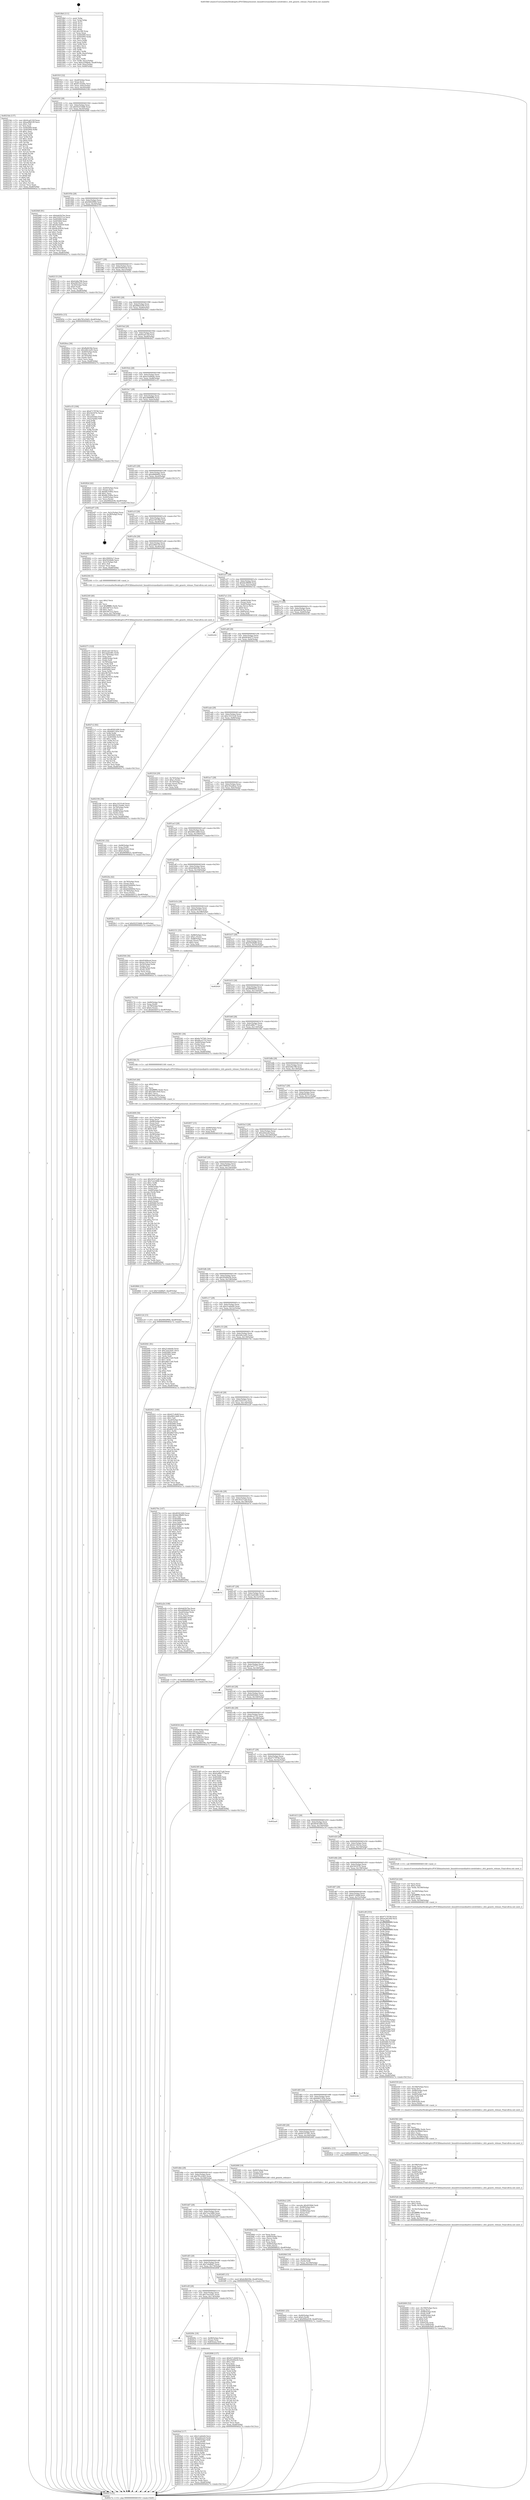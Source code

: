 digraph "0x4018b0" {
  label = "0x4018b0 (/mnt/c/Users/mathe/Desktop/tcc/POCII/binaries/extr_linuxdriversmediadvb-coredvbdev.c_dvb_generic_release_Final-ollvm.out::main(0))"
  labelloc = "t"
  node[shape=record]

  Entry [label="",width=0.3,height=0.3,shape=circle,fillcolor=black,style=filled]
  "0x40191f" [label="{
     0x40191f [32]\l
     | [instrs]\l
     &nbsp;&nbsp;0x40191f \<+6\>: mov -0xa8(%rbp),%eax\l
     &nbsp;&nbsp;0x401925 \<+2\>: mov %eax,%ecx\l
     &nbsp;&nbsp;0x401927 \<+6\>: sub $0x8135eb6c,%ecx\l
     &nbsp;&nbsp;0x40192d \<+6\>: mov %eax,-0xbc(%rbp)\l
     &nbsp;&nbsp;0x401933 \<+6\>: mov %ecx,-0xc0(%rbp)\l
     &nbsp;&nbsp;0x401939 \<+6\>: je 00000000004021bb \<main+0x90b\>\l
  }"]
  "0x4021bb" [label="{
     0x4021bb [137]\l
     | [instrs]\l
     &nbsp;&nbsp;0x4021bb \<+5\>: mov $0x9cad132f,%eax\l
     &nbsp;&nbsp;0x4021c0 \<+5\>: mov $0xaef8d129,%ecx\l
     &nbsp;&nbsp;0x4021c5 \<+2\>: mov $0x1,%dl\l
     &nbsp;&nbsp;0x4021c7 \<+2\>: xor %esi,%esi\l
     &nbsp;&nbsp;0x4021c9 \<+7\>: mov 0x405060,%edi\l
     &nbsp;&nbsp;0x4021d0 \<+8\>: mov 0x405064,%r8d\l
     &nbsp;&nbsp;0x4021d8 \<+3\>: sub $0x1,%esi\l
     &nbsp;&nbsp;0x4021db \<+3\>: mov %edi,%r9d\l
     &nbsp;&nbsp;0x4021de \<+3\>: add %esi,%r9d\l
     &nbsp;&nbsp;0x4021e1 \<+4\>: imul %r9d,%edi\l
     &nbsp;&nbsp;0x4021e5 \<+3\>: and $0x1,%edi\l
     &nbsp;&nbsp;0x4021e8 \<+3\>: cmp $0x0,%edi\l
     &nbsp;&nbsp;0x4021eb \<+4\>: sete %r10b\l
     &nbsp;&nbsp;0x4021ef \<+4\>: cmp $0xa,%r8d\l
     &nbsp;&nbsp;0x4021f3 \<+4\>: setl %r11b\l
     &nbsp;&nbsp;0x4021f7 \<+3\>: mov %r10b,%bl\l
     &nbsp;&nbsp;0x4021fa \<+3\>: xor $0xff,%bl\l
     &nbsp;&nbsp;0x4021fd \<+3\>: mov %r11b,%r14b\l
     &nbsp;&nbsp;0x402200 \<+4\>: xor $0xff,%r14b\l
     &nbsp;&nbsp;0x402204 \<+3\>: xor $0x0,%dl\l
     &nbsp;&nbsp;0x402207 \<+3\>: mov %bl,%r15b\l
     &nbsp;&nbsp;0x40220a \<+4\>: and $0x0,%r15b\l
     &nbsp;&nbsp;0x40220e \<+3\>: and %dl,%r10b\l
     &nbsp;&nbsp;0x402211 \<+3\>: mov %r14b,%r12b\l
     &nbsp;&nbsp;0x402214 \<+4\>: and $0x0,%r12b\l
     &nbsp;&nbsp;0x402218 \<+3\>: and %dl,%r11b\l
     &nbsp;&nbsp;0x40221b \<+3\>: or %r10b,%r15b\l
     &nbsp;&nbsp;0x40221e \<+3\>: or %r11b,%r12b\l
     &nbsp;&nbsp;0x402221 \<+3\>: xor %r12b,%r15b\l
     &nbsp;&nbsp;0x402224 \<+3\>: or %r14b,%bl\l
     &nbsp;&nbsp;0x402227 \<+3\>: xor $0xff,%bl\l
     &nbsp;&nbsp;0x40222a \<+3\>: or $0x0,%dl\l
     &nbsp;&nbsp;0x40222d \<+2\>: and %dl,%bl\l
     &nbsp;&nbsp;0x40222f \<+3\>: or %bl,%r15b\l
     &nbsp;&nbsp;0x402232 \<+4\>: test $0x1,%r15b\l
     &nbsp;&nbsp;0x402236 \<+3\>: cmovne %ecx,%eax\l
     &nbsp;&nbsp;0x402239 \<+6\>: mov %eax,-0xa8(%rbp)\l
     &nbsp;&nbsp;0x40223f \<+5\>: jmp 0000000000402c7a \<main+0x13ca\>\l
  }"]
  "0x40193f" [label="{
     0x40193f [28]\l
     | [instrs]\l
     &nbsp;&nbsp;0x40193f \<+5\>: jmp 0000000000401944 \<main+0x94\>\l
     &nbsp;&nbsp;0x401944 \<+6\>: mov -0xbc(%rbp),%eax\l
     &nbsp;&nbsp;0x40194a \<+5\>: sub $0x92253dd6,%eax\l
     &nbsp;&nbsp;0x40194f \<+6\>: mov %eax,-0xc4(%rbp)\l
     &nbsp;&nbsp;0x401955 \<+6\>: je 00000000004029d0 \<main+0x1120\>\l
  }"]
  Exit [label="",width=0.3,height=0.3,shape=circle,fillcolor=black,style=filled,peripheries=2]
  "0x4029d0" [label="{
     0x4029d0 [91]\l
     | [instrs]\l
     &nbsp;&nbsp;0x4029d0 \<+5\>: mov $0xbdd3b7ba,%eax\l
     &nbsp;&nbsp;0x4029d5 \<+5\>: mov $0x316257ca,%ecx\l
     &nbsp;&nbsp;0x4029da \<+7\>: mov 0x405060,%edx\l
     &nbsp;&nbsp;0x4029e1 \<+7\>: mov 0x405064,%esi\l
     &nbsp;&nbsp;0x4029e8 \<+2\>: mov %edx,%edi\l
     &nbsp;&nbsp;0x4029ea \<+6\>: add $0xf4cd2839,%edi\l
     &nbsp;&nbsp;0x4029f0 \<+3\>: sub $0x1,%edi\l
     &nbsp;&nbsp;0x4029f3 \<+6\>: sub $0xf4cd2839,%edi\l
     &nbsp;&nbsp;0x4029f9 \<+3\>: imul %edi,%edx\l
     &nbsp;&nbsp;0x4029fc \<+3\>: and $0x1,%edx\l
     &nbsp;&nbsp;0x4029ff \<+3\>: cmp $0x0,%edx\l
     &nbsp;&nbsp;0x402a02 \<+4\>: sete %r8b\l
     &nbsp;&nbsp;0x402a06 \<+3\>: cmp $0xa,%esi\l
     &nbsp;&nbsp;0x402a09 \<+4\>: setl %r9b\l
     &nbsp;&nbsp;0x402a0d \<+3\>: mov %r8b,%r10b\l
     &nbsp;&nbsp;0x402a10 \<+3\>: and %r9b,%r10b\l
     &nbsp;&nbsp;0x402a13 \<+3\>: xor %r9b,%r8b\l
     &nbsp;&nbsp;0x402a16 \<+3\>: or %r8b,%r10b\l
     &nbsp;&nbsp;0x402a19 \<+4\>: test $0x1,%r10b\l
     &nbsp;&nbsp;0x402a1d \<+3\>: cmovne %ecx,%eax\l
     &nbsp;&nbsp;0x402a20 \<+6\>: mov %eax,-0xa8(%rbp)\l
     &nbsp;&nbsp;0x402a26 \<+5\>: jmp 0000000000402c7a \<main+0x13ca\>\l
  }"]
  "0x40195b" [label="{
     0x40195b [28]\l
     | [instrs]\l
     &nbsp;&nbsp;0x40195b \<+5\>: jmp 0000000000401960 \<main+0xb0\>\l
     &nbsp;&nbsp;0x401960 \<+6\>: mov -0xbc(%rbp),%eax\l
     &nbsp;&nbsp;0x401966 \<+5\>: sub $0x9492f904,%eax\l
     &nbsp;&nbsp;0x40196b \<+6\>: mov %eax,-0xc8(%rbp)\l
     &nbsp;&nbsp;0x401971 \<+6\>: je 0000000000402133 \<main+0x883\>\l
  }"]
  "0x402866" [label="{
     0x402866 [15]\l
     | [instrs]\l
     &nbsp;&nbsp;0x402866 \<+10\>: movl $0x7e4dfbd7,-0xa8(%rbp)\l
     &nbsp;&nbsp;0x402870 \<+5\>: jmp 0000000000402c7a \<main+0x13ca\>\l
  }"]
  "0x402133" [label="{
     0x402133 [30]\l
     | [instrs]\l
     &nbsp;&nbsp;0x402133 \<+5\>: mov $0xfcb8a798,%eax\l
     &nbsp;&nbsp;0x402138 \<+5\>: mov $0xe0655fe5,%ecx\l
     &nbsp;&nbsp;0x40213d \<+3\>: mov -0x30(%rbp),%edx\l
     &nbsp;&nbsp;0x402140 \<+3\>: cmp $0x0,%edx\l
     &nbsp;&nbsp;0x402143 \<+3\>: cmove %ecx,%eax\l
     &nbsp;&nbsp;0x402146 \<+6\>: mov %eax,-0xa8(%rbp)\l
     &nbsp;&nbsp;0x40214c \<+5\>: jmp 0000000000402c7a \<main+0x13ca\>\l
  }"]
  "0x401977" [label="{
     0x401977 [28]\l
     | [instrs]\l
     &nbsp;&nbsp;0x401977 \<+5\>: jmp 000000000040197c \<main+0xcc\>\l
     &nbsp;&nbsp;0x40197c \<+6\>: mov -0xbc(%rbp),%eax\l
     &nbsp;&nbsp;0x401982 \<+5\>: sub $0x95406eed,%eax\l
     &nbsp;&nbsp;0x401987 \<+6\>: mov %eax,-0xcc(%rbp)\l
     &nbsp;&nbsp;0x40198d \<+6\>: je 000000000040265e \<main+0xdae\>\l
  }"]
  "0x4027c2" [label="{
     0x4027c2 [92]\l
     | [instrs]\l
     &nbsp;&nbsp;0x4027c2 \<+5\>: mov $0x48361499,%edx\l
     &nbsp;&nbsp;0x4027c7 \<+5\>: mov $0x6d01183e,%esi\l
     &nbsp;&nbsp;0x4027cc \<+3\>: xor %r8d,%r8d\l
     &nbsp;&nbsp;0x4027cf \<+8\>: mov 0x405060,%r9d\l
     &nbsp;&nbsp;0x4027d7 \<+8\>: mov 0x405064,%r10d\l
     &nbsp;&nbsp;0x4027df \<+4\>: sub $0x1,%r8d\l
     &nbsp;&nbsp;0x4027e3 \<+3\>: mov %r9d,%r11d\l
     &nbsp;&nbsp;0x4027e6 \<+3\>: add %r8d,%r11d\l
     &nbsp;&nbsp;0x4027e9 \<+4\>: imul %r11d,%r9d\l
     &nbsp;&nbsp;0x4027ed \<+4\>: and $0x1,%r9d\l
     &nbsp;&nbsp;0x4027f1 \<+4\>: cmp $0x0,%r9d\l
     &nbsp;&nbsp;0x4027f5 \<+3\>: sete %bl\l
     &nbsp;&nbsp;0x4027f8 \<+4\>: cmp $0xa,%r10d\l
     &nbsp;&nbsp;0x4027fc \<+4\>: setl %r14b\l
     &nbsp;&nbsp;0x402800 \<+3\>: mov %bl,%r15b\l
     &nbsp;&nbsp;0x402803 \<+3\>: and %r14b,%r15b\l
     &nbsp;&nbsp;0x402806 \<+3\>: xor %r14b,%bl\l
     &nbsp;&nbsp;0x402809 \<+3\>: or %bl,%r15b\l
     &nbsp;&nbsp;0x40280c \<+4\>: test $0x1,%r15b\l
     &nbsp;&nbsp;0x402810 \<+3\>: cmovne %esi,%edx\l
     &nbsp;&nbsp;0x402813 \<+6\>: mov %edx,-0xa8(%rbp)\l
     &nbsp;&nbsp;0x402819 \<+5\>: jmp 0000000000402c7a \<main+0x13ca\>\l
  }"]
  "0x40265e" [label="{
     0x40265e [15]\l
     | [instrs]\l
     &nbsp;&nbsp;0x40265e \<+10\>: movl $0x781a54d3,-0xa8(%rbp)\l
     &nbsp;&nbsp;0x402668 \<+5\>: jmp 0000000000402c7a \<main+0x13ca\>\l
  }"]
  "0x401993" [label="{
     0x401993 [28]\l
     | [instrs]\l
     &nbsp;&nbsp;0x401993 \<+5\>: jmp 0000000000401998 \<main+0xe8\>\l
     &nbsp;&nbsp;0x401998 \<+6\>: mov -0xbc(%rbp),%eax\l
     &nbsp;&nbsp;0x40199e \<+5\>: sub $0x990ed1f9,%eax\l
     &nbsp;&nbsp;0x4019a3 \<+6\>: mov %eax,-0xd0(%rbp)\l
     &nbsp;&nbsp;0x4019a9 \<+6\>: je 00000000004026ea \<main+0xe3a\>\l
  }"]
  "0x4026d1" [label="{
     0x4026d1 [25]\l
     | [instrs]\l
     &nbsp;&nbsp;0x4026d1 \<+4\>: mov -0x40(%rbp),%rdi\l
     &nbsp;&nbsp;0x4026d5 \<+6\>: movl $0x0,(%rdi)\l
     &nbsp;&nbsp;0x4026db \<+10\>: movl $0x990ed1f9,-0xa8(%rbp)\l
     &nbsp;&nbsp;0x4026e5 \<+5\>: jmp 0000000000402c7a \<main+0x13ca\>\l
  }"]
  "0x4026ea" [label="{
     0x4026ea [36]\l
     | [instrs]\l
     &nbsp;&nbsp;0x4026ea \<+5\>: mov $0xffa6639d,%eax\l
     &nbsp;&nbsp;0x4026ef \<+5\>: mov $0x2d0c2a95,%ecx\l
     &nbsp;&nbsp;0x4026f4 \<+4\>: mov -0x40(%rbp),%rdx\l
     &nbsp;&nbsp;0x4026f8 \<+2\>: mov (%rdx),%esi\l
     &nbsp;&nbsp;0x4026fa \<+4\>: mov -0x70(%rbp),%rdx\l
     &nbsp;&nbsp;0x4026fe \<+2\>: cmp (%rdx),%esi\l
     &nbsp;&nbsp;0x402700 \<+3\>: cmovl %ecx,%eax\l
     &nbsp;&nbsp;0x402703 \<+6\>: mov %eax,-0xa8(%rbp)\l
     &nbsp;&nbsp;0x402709 \<+5\>: jmp 0000000000402c7a \<main+0x13ca\>\l
  }"]
  "0x4019af" [label="{
     0x4019af [28]\l
     | [instrs]\l
     &nbsp;&nbsp;0x4019af \<+5\>: jmp 00000000004019b4 \<main+0x104\>\l
     &nbsp;&nbsp;0x4019b4 \<+6\>: mov -0xbc(%rbp),%eax\l
     &nbsp;&nbsp;0x4019ba \<+5\>: sub $0x9cad132f,%eax\l
     &nbsp;&nbsp;0x4019bf \<+6\>: mov %eax,-0xd4(%rbp)\l
     &nbsp;&nbsp;0x4019c5 \<+6\>: je 0000000000402b27 \<main+0x1277\>\l
  }"]
  "0x4026bf" [label="{
     0x4026bf [18]\l
     | [instrs]\l
     &nbsp;&nbsp;0x4026bf \<+4\>: mov -0x80(%rbp),%rdi\l
     &nbsp;&nbsp;0x4026c3 \<+3\>: mov (%rdi),%rdi\l
     &nbsp;&nbsp;0x4026c6 \<+6\>: mov %eax,-0x194(%rbp)\l
     &nbsp;&nbsp;0x4026cc \<+5\>: call 0000000000401030 \<free@plt\>\l
     | [calls]\l
     &nbsp;&nbsp;0x401030 \{1\} (unknown)\l
  }"]
  "0x402b27" [label="{
     0x402b27\l
  }", style=dashed]
  "0x4019cb" [label="{
     0x4019cb [28]\l
     | [instrs]\l
     &nbsp;&nbsp;0x4019cb \<+5\>: jmp 00000000004019d0 \<main+0x120\>\l
     &nbsp;&nbsp;0x4019d0 \<+6\>: mov -0xbc(%rbp),%eax\l
     &nbsp;&nbsp;0x4019d6 \<+5\>: sub $0xa3248b4e,%eax\l
     &nbsp;&nbsp;0x4019db \<+6\>: mov %eax,-0xd8(%rbp)\l
     &nbsp;&nbsp;0x4019e1 \<+6\>: je 0000000000401e35 \<main+0x585\>\l
  }"]
  "0x4026a2" [label="{
     0x4026a2 [29]\l
     | [instrs]\l
     &nbsp;&nbsp;0x4026a2 \<+10\>: movabs $0x4030b6,%rdi\l
     &nbsp;&nbsp;0x4026ac \<+4\>: mov -0x48(%rbp),%rsi\l
     &nbsp;&nbsp;0x4026b0 \<+2\>: mov %eax,(%rsi)\l
     &nbsp;&nbsp;0x4026b2 \<+4\>: mov -0x48(%rbp),%rsi\l
     &nbsp;&nbsp;0x4026b6 \<+2\>: mov (%rsi),%esi\l
     &nbsp;&nbsp;0x4026b8 \<+2\>: mov $0x0,%al\l
     &nbsp;&nbsp;0x4026ba \<+5\>: call 0000000000401040 \<printf@plt\>\l
     | [calls]\l
     &nbsp;&nbsp;0x401040 \{1\} (unknown)\l
  }"]
  "0x401e35" [label="{
     0x401e35 [106]\l
     | [instrs]\l
     &nbsp;&nbsp;0x401e35 \<+5\>: mov $0x47179746,%eax\l
     &nbsp;&nbsp;0x401e3a \<+5\>: mov $0x5425f7fc,%ecx\l
     &nbsp;&nbsp;0x401e3f \<+2\>: mov $0x1,%dl\l
     &nbsp;&nbsp;0x401e41 \<+7\>: mov -0xa2(%rbp),%sil\l
     &nbsp;&nbsp;0x401e48 \<+7\>: mov -0xa1(%rbp),%dil\l
     &nbsp;&nbsp;0x401e4f \<+3\>: mov %sil,%r8b\l
     &nbsp;&nbsp;0x401e52 \<+4\>: xor $0xff,%r8b\l
     &nbsp;&nbsp;0x401e56 \<+3\>: mov %dil,%r9b\l
     &nbsp;&nbsp;0x401e59 \<+4\>: xor $0xff,%r9b\l
     &nbsp;&nbsp;0x401e5d \<+3\>: xor $0x1,%dl\l
     &nbsp;&nbsp;0x401e60 \<+3\>: mov %r8b,%r10b\l
     &nbsp;&nbsp;0x401e63 \<+4\>: and $0xff,%r10b\l
     &nbsp;&nbsp;0x401e67 \<+3\>: and %dl,%sil\l
     &nbsp;&nbsp;0x401e6a \<+3\>: mov %r9b,%r11b\l
     &nbsp;&nbsp;0x401e6d \<+4\>: and $0xff,%r11b\l
     &nbsp;&nbsp;0x401e71 \<+3\>: and %dl,%dil\l
     &nbsp;&nbsp;0x401e74 \<+3\>: or %sil,%r10b\l
     &nbsp;&nbsp;0x401e77 \<+3\>: or %dil,%r11b\l
     &nbsp;&nbsp;0x401e7a \<+3\>: xor %r11b,%r10b\l
     &nbsp;&nbsp;0x401e7d \<+3\>: or %r9b,%r8b\l
     &nbsp;&nbsp;0x401e80 \<+4\>: xor $0xff,%r8b\l
     &nbsp;&nbsp;0x401e84 \<+3\>: or $0x1,%dl\l
     &nbsp;&nbsp;0x401e87 \<+3\>: and %dl,%r8b\l
     &nbsp;&nbsp;0x401e8a \<+3\>: or %r8b,%r10b\l
     &nbsp;&nbsp;0x401e8d \<+4\>: test $0x1,%r10b\l
     &nbsp;&nbsp;0x401e91 \<+3\>: cmovne %ecx,%eax\l
     &nbsp;&nbsp;0x401e94 \<+6\>: mov %eax,-0xa8(%rbp)\l
     &nbsp;&nbsp;0x401e9a \<+5\>: jmp 0000000000402c7a \<main+0x13ca\>\l
  }"]
  "0x4019e7" [label="{
     0x4019e7 [28]\l
     | [instrs]\l
     &nbsp;&nbsp;0x4019e7 \<+5\>: jmp 00000000004019ec \<main+0x13c\>\l
     &nbsp;&nbsp;0x4019ec \<+6\>: mov -0xbc(%rbp),%eax\l
     &nbsp;&nbsp;0x4019f2 \<+5\>: sub $0xa4888f06,%eax\l
     &nbsp;&nbsp;0x4019f7 \<+6\>: mov %eax,-0xdc(%rbp)\l
     &nbsp;&nbsp;0x4019fd \<+6\>: je 000000000040282d \<main+0xf7d\>\l
  }"]
  "0x402c7a" [label="{
     0x402c7a [5]\l
     | [instrs]\l
     &nbsp;&nbsp;0x402c7a \<+5\>: jmp 000000000040191f \<main+0x6f\>\l
  }"]
  "0x4018b0" [label="{
     0x4018b0 [111]\l
     | [instrs]\l
     &nbsp;&nbsp;0x4018b0 \<+1\>: push %rbp\l
     &nbsp;&nbsp;0x4018b1 \<+3\>: mov %rsp,%rbp\l
     &nbsp;&nbsp;0x4018b4 \<+2\>: push %r15\l
     &nbsp;&nbsp;0x4018b6 \<+2\>: push %r14\l
     &nbsp;&nbsp;0x4018b8 \<+2\>: push %r13\l
     &nbsp;&nbsp;0x4018ba \<+2\>: push %r12\l
     &nbsp;&nbsp;0x4018bc \<+1\>: push %rbx\l
     &nbsp;&nbsp;0x4018bd \<+7\>: sub $0x188,%rsp\l
     &nbsp;&nbsp;0x4018c4 \<+2\>: xor %eax,%eax\l
     &nbsp;&nbsp;0x4018c6 \<+7\>: mov 0x405060,%ecx\l
     &nbsp;&nbsp;0x4018cd \<+7\>: mov 0x405064,%edx\l
     &nbsp;&nbsp;0x4018d4 \<+3\>: sub $0x1,%eax\l
     &nbsp;&nbsp;0x4018d7 \<+3\>: mov %ecx,%r8d\l
     &nbsp;&nbsp;0x4018da \<+3\>: add %eax,%r8d\l
     &nbsp;&nbsp;0x4018dd \<+4\>: imul %r8d,%ecx\l
     &nbsp;&nbsp;0x4018e1 \<+3\>: and $0x1,%ecx\l
     &nbsp;&nbsp;0x4018e4 \<+3\>: cmp $0x0,%ecx\l
     &nbsp;&nbsp;0x4018e7 \<+4\>: sete %r9b\l
     &nbsp;&nbsp;0x4018eb \<+4\>: and $0x1,%r9b\l
     &nbsp;&nbsp;0x4018ef \<+7\>: mov %r9b,-0xa2(%rbp)\l
     &nbsp;&nbsp;0x4018f6 \<+3\>: cmp $0xa,%edx\l
     &nbsp;&nbsp;0x4018f9 \<+4\>: setl %r9b\l
     &nbsp;&nbsp;0x4018fd \<+4\>: and $0x1,%r9b\l
     &nbsp;&nbsp;0x401901 \<+7\>: mov %r9b,-0xa1(%rbp)\l
     &nbsp;&nbsp;0x401908 \<+10\>: movl $0xa3248b4e,-0xa8(%rbp)\l
     &nbsp;&nbsp;0x401912 \<+6\>: mov %edi,-0xac(%rbp)\l
     &nbsp;&nbsp;0x401918 \<+7\>: mov %rsi,-0xb8(%rbp)\l
  }"]
  "0x402600" [label="{
     0x402600 [52]\l
     | [instrs]\l
     &nbsp;&nbsp;0x402600 \<+6\>: mov -0x190(%rbp),%ecx\l
     &nbsp;&nbsp;0x402606 \<+3\>: imul %eax,%ecx\l
     &nbsp;&nbsp;0x402609 \<+4\>: mov -0x68(%rbp),%rdi\l
     &nbsp;&nbsp;0x40260d \<+3\>: mov (%rdi),%rdi\l
     &nbsp;&nbsp;0x402610 \<+4\>: mov -0x60(%rbp),%r8\l
     &nbsp;&nbsp;0x402614 \<+3\>: movslq (%r8),%r8\l
     &nbsp;&nbsp;0x402617 \<+4\>: shl $0x4,%r8\l
     &nbsp;&nbsp;0x40261b \<+3\>: add %r8,%rdi\l
     &nbsp;&nbsp;0x40261e \<+4\>: mov 0x8(%rdi),%rdi\l
     &nbsp;&nbsp;0x402622 \<+3\>: mov %ecx,0x8(%rdi)\l
     &nbsp;&nbsp;0x402625 \<+10\>: movl $0x44d02bd2,-0xa8(%rbp)\l
     &nbsp;&nbsp;0x40262f \<+5\>: jmp 0000000000402c7a \<main+0x13ca\>\l
  }"]
  "0x40282d" [label="{
     0x40282d [42]\l
     | [instrs]\l
     &nbsp;&nbsp;0x40282d \<+4\>: mov -0x40(%rbp),%rax\l
     &nbsp;&nbsp;0x402831 \<+2\>: mov (%rax),%ecx\l
     &nbsp;&nbsp;0x402833 \<+6\>: sub $0x8fc3580a,%ecx\l
     &nbsp;&nbsp;0x402839 \<+3\>: add $0x1,%ecx\l
     &nbsp;&nbsp;0x40283c \<+6\>: add $0x8fc3580a,%ecx\l
     &nbsp;&nbsp;0x402842 \<+4\>: mov -0x40(%rbp),%rax\l
     &nbsp;&nbsp;0x402846 \<+2\>: mov %ecx,(%rax)\l
     &nbsp;&nbsp;0x402848 \<+10\>: movl $0x990ed1f9,-0xa8(%rbp)\l
     &nbsp;&nbsp;0x402852 \<+5\>: jmp 0000000000402c7a \<main+0x13ca\>\l
  }"]
  "0x401a03" [label="{
     0x401a03 [28]\l
     | [instrs]\l
     &nbsp;&nbsp;0x401a03 \<+5\>: jmp 0000000000401a08 \<main+0x158\>\l
     &nbsp;&nbsp;0x401a08 \<+6\>: mov -0xbc(%rbp),%eax\l
     &nbsp;&nbsp;0x401a0e \<+5\>: sub $0xa666b602,%eax\l
     &nbsp;&nbsp;0x401a13 \<+6\>: mov %eax,-0xe0(%rbp)\l
     &nbsp;&nbsp;0x401a19 \<+6\>: je 0000000000402a97 \<main+0x11e7\>\l
  }"]
  "0x4025d4" [label="{
     0x4025d4 [44]\l
     | [instrs]\l
     &nbsp;&nbsp;0x4025d4 \<+2\>: xor %ecx,%ecx\l
     &nbsp;&nbsp;0x4025d6 \<+5\>: mov $0x2,%edx\l
     &nbsp;&nbsp;0x4025db \<+6\>: mov %edx,-0x18c(%rbp)\l
     &nbsp;&nbsp;0x4025e1 \<+1\>: cltd\l
     &nbsp;&nbsp;0x4025e2 \<+6\>: mov -0x18c(%rbp),%esi\l
     &nbsp;&nbsp;0x4025e8 \<+2\>: idiv %esi\l
     &nbsp;&nbsp;0x4025ea \<+6\>: imul $0xfffffffe,%edx,%edx\l
     &nbsp;&nbsp;0x4025f0 \<+3\>: sub $0x1,%ecx\l
     &nbsp;&nbsp;0x4025f3 \<+2\>: sub %ecx,%edx\l
     &nbsp;&nbsp;0x4025f5 \<+6\>: mov %edx,-0x190(%rbp)\l
     &nbsp;&nbsp;0x4025fb \<+5\>: call 0000000000401160 \<next_i\>\l
     | [calls]\l
     &nbsp;&nbsp;0x401160 \{1\} (/mnt/c/Users/mathe/Desktop/tcc/POCII/binaries/extr_linuxdriversmediadvb-coredvbdev.c_dvb_generic_release_Final-ollvm.out::next_i)\l
  }"]
  "0x402a97" [label="{
     0x402a97 [18]\l
     | [instrs]\l
     &nbsp;&nbsp;0x402a97 \<+3\>: mov -0x2c(%rbp),%eax\l
     &nbsp;&nbsp;0x402a9a \<+4\>: lea -0x28(%rbp),%rsp\l
     &nbsp;&nbsp;0x402a9e \<+1\>: pop %rbx\l
     &nbsp;&nbsp;0x402a9f \<+2\>: pop %r12\l
     &nbsp;&nbsp;0x402aa1 \<+2\>: pop %r13\l
     &nbsp;&nbsp;0x402aa3 \<+2\>: pop %r14\l
     &nbsp;&nbsp;0x402aa5 \<+2\>: pop %r15\l
     &nbsp;&nbsp;0x402aa7 \<+1\>: pop %rbp\l
     &nbsp;&nbsp;0x402aa8 \<+1\>: ret\l
  }"]
  "0x401a1f" [label="{
     0x401a1f [28]\l
     | [instrs]\l
     &nbsp;&nbsp;0x401a1f \<+5\>: jmp 0000000000401a24 \<main+0x174\>\l
     &nbsp;&nbsp;0x401a24 \<+6\>: mov -0xbc(%rbp),%eax\l
     &nbsp;&nbsp;0x401a2a \<+5\>: sub $0xae34530d,%eax\l
     &nbsp;&nbsp;0x401a2f \<+6\>: mov %eax,-0xe4(%rbp)\l
     &nbsp;&nbsp;0x401a35 \<+6\>: je 0000000000402002 \<main+0x752\>\l
  }"]
  "0x4025aa" [label="{
     0x4025aa [42]\l
     | [instrs]\l
     &nbsp;&nbsp;0x4025aa \<+6\>: mov -0x188(%rbp),%ecx\l
     &nbsp;&nbsp;0x4025b0 \<+3\>: imul %eax,%ecx\l
     &nbsp;&nbsp;0x4025b3 \<+4\>: mov -0x68(%rbp),%rdi\l
     &nbsp;&nbsp;0x4025b7 \<+3\>: mov (%rdi),%rdi\l
     &nbsp;&nbsp;0x4025ba \<+4\>: mov -0x60(%rbp),%r8\l
     &nbsp;&nbsp;0x4025be \<+3\>: movslq (%r8),%r8\l
     &nbsp;&nbsp;0x4025c1 \<+4\>: shl $0x4,%r8\l
     &nbsp;&nbsp;0x4025c5 \<+3\>: add %r8,%rdi\l
     &nbsp;&nbsp;0x4025c8 \<+4\>: mov 0x8(%rdi),%rdi\l
     &nbsp;&nbsp;0x4025cc \<+3\>: mov %ecx,0x4(%rdi)\l
     &nbsp;&nbsp;0x4025cf \<+5\>: call 0000000000401160 \<next_i\>\l
     | [calls]\l
     &nbsp;&nbsp;0x401160 \{1\} (/mnt/c/Users/mathe/Desktop/tcc/POCII/binaries/extr_linuxdriversmediadvb-coredvbdev.c_dvb_generic_release_Final-ollvm.out::next_i)\l
  }"]
  "0x402002" [label="{
     0x402002 [30]\l
     | [instrs]\l
     &nbsp;&nbsp;0x402002 \<+5\>: mov $0x1f0093e7,%eax\l
     &nbsp;&nbsp;0x402007 \<+5\>: mov $0xf3026bf6,%ecx\l
     &nbsp;&nbsp;0x40200c \<+3\>: mov -0x31(%rbp),%dl\l
     &nbsp;&nbsp;0x40200f \<+3\>: test $0x1,%dl\l
     &nbsp;&nbsp;0x402012 \<+3\>: cmovne %ecx,%eax\l
     &nbsp;&nbsp;0x402015 \<+6\>: mov %eax,-0xa8(%rbp)\l
     &nbsp;&nbsp;0x40201b \<+5\>: jmp 0000000000402c7a \<main+0x13ca\>\l
  }"]
  "0x401a3b" [label="{
     0x401a3b [28]\l
     | [instrs]\l
     &nbsp;&nbsp;0x401a3b \<+5\>: jmp 0000000000401a40 \<main+0x190\>\l
     &nbsp;&nbsp;0x401a40 \<+6\>: mov -0xbc(%rbp),%eax\l
     &nbsp;&nbsp;0x401a46 \<+5\>: sub $0xaef8d129,%eax\l
     &nbsp;&nbsp;0x401a4b \<+6\>: mov %eax,-0xe8(%rbp)\l
     &nbsp;&nbsp;0x401a51 \<+6\>: je 0000000000402244 \<main+0x994\>\l
  }"]
  "0x402582" [label="{
     0x402582 [40]\l
     | [instrs]\l
     &nbsp;&nbsp;0x402582 \<+5\>: mov $0x2,%ecx\l
     &nbsp;&nbsp;0x402587 \<+1\>: cltd\l
     &nbsp;&nbsp;0x402588 \<+2\>: idiv %ecx\l
     &nbsp;&nbsp;0x40258a \<+6\>: imul $0xfffffffe,%edx,%ecx\l
     &nbsp;&nbsp;0x402590 \<+6\>: sub $0xc3e388e0,%ecx\l
     &nbsp;&nbsp;0x402596 \<+3\>: add $0x1,%ecx\l
     &nbsp;&nbsp;0x402599 \<+6\>: add $0xc3e388e0,%ecx\l
     &nbsp;&nbsp;0x40259f \<+6\>: mov %ecx,-0x188(%rbp)\l
     &nbsp;&nbsp;0x4025a5 \<+5\>: call 0000000000401160 \<next_i\>\l
     | [calls]\l
     &nbsp;&nbsp;0x401160 \{1\} (/mnt/c/Users/mathe/Desktop/tcc/POCII/binaries/extr_linuxdriversmediadvb-coredvbdev.c_dvb_generic_release_Final-ollvm.out::next_i)\l
  }"]
  "0x402244" [label="{
     0x402244 [5]\l
     | [instrs]\l
     &nbsp;&nbsp;0x402244 \<+5\>: call 0000000000401160 \<next_i\>\l
     | [calls]\l
     &nbsp;&nbsp;0x401160 \{1\} (/mnt/c/Users/mathe/Desktop/tcc/POCII/binaries/extr_linuxdriversmediadvb-coredvbdev.c_dvb_generic_release_Final-ollvm.out::next_i)\l
  }"]
  "0x401a57" [label="{
     0x401a57 [28]\l
     | [instrs]\l
     &nbsp;&nbsp;0x401a57 \<+5\>: jmp 0000000000401a5c \<main+0x1ac\>\l
     &nbsp;&nbsp;0x401a5c \<+6\>: mov -0xbc(%rbp),%eax\l
     &nbsp;&nbsp;0x401a62 \<+5\>: sub $0xbbc98bf9,%eax\l
     &nbsp;&nbsp;0x401a67 \<+6\>: mov %eax,-0xec(%rbp)\l
     &nbsp;&nbsp;0x401a6d \<+6\>: je 00000000004027a1 \<main+0xef1\>\l
  }"]
  "0x402559" [label="{
     0x402559 [41]\l
     | [instrs]\l
     &nbsp;&nbsp;0x402559 \<+6\>: mov -0x184(%rbp),%ecx\l
     &nbsp;&nbsp;0x40255f \<+3\>: imul %eax,%ecx\l
     &nbsp;&nbsp;0x402562 \<+4\>: mov -0x68(%rbp),%rdi\l
     &nbsp;&nbsp;0x402566 \<+3\>: mov (%rdi),%rdi\l
     &nbsp;&nbsp;0x402569 \<+4\>: mov -0x60(%rbp),%r8\l
     &nbsp;&nbsp;0x40256d \<+3\>: movslq (%r8),%r8\l
     &nbsp;&nbsp;0x402570 \<+4\>: shl $0x4,%r8\l
     &nbsp;&nbsp;0x402574 \<+3\>: add %r8,%rdi\l
     &nbsp;&nbsp;0x402577 \<+4\>: mov 0x8(%rdi),%rdi\l
     &nbsp;&nbsp;0x40257b \<+2\>: mov %ecx,(%rdi)\l
     &nbsp;&nbsp;0x40257d \<+5\>: call 0000000000401160 \<next_i\>\l
     | [calls]\l
     &nbsp;&nbsp;0x401160 \{1\} (/mnt/c/Users/mathe/Desktop/tcc/POCII/binaries/extr_linuxdriversmediadvb-coredvbdev.c_dvb_generic_release_Final-ollvm.out::next_i)\l
  }"]
  "0x4027a1" [label="{
     0x4027a1 [33]\l
     | [instrs]\l
     &nbsp;&nbsp;0x4027a1 \<+4\>: mov -0x68(%rbp),%rax\l
     &nbsp;&nbsp;0x4027a5 \<+3\>: mov (%rax),%rax\l
     &nbsp;&nbsp;0x4027a8 \<+4\>: mov -0x40(%rbp),%rcx\l
     &nbsp;&nbsp;0x4027ac \<+3\>: movslq (%rcx),%rcx\l
     &nbsp;&nbsp;0x4027af \<+4\>: shl $0x4,%rcx\l
     &nbsp;&nbsp;0x4027b3 \<+3\>: add %rcx,%rax\l
     &nbsp;&nbsp;0x4027b6 \<+4\>: mov 0x8(%rax),%rax\l
     &nbsp;&nbsp;0x4027ba \<+3\>: mov %rax,%rdi\l
     &nbsp;&nbsp;0x4027bd \<+5\>: call 0000000000401030 \<free@plt\>\l
     | [calls]\l
     &nbsp;&nbsp;0x401030 \{1\} (unknown)\l
  }"]
  "0x401a73" [label="{
     0x401a73 [28]\l
     | [instrs]\l
     &nbsp;&nbsp;0x401a73 \<+5\>: jmp 0000000000401a78 \<main+0x1c8\>\l
     &nbsp;&nbsp;0x401a78 \<+6\>: mov -0xbc(%rbp),%eax\l
     &nbsp;&nbsp;0x401a7e \<+5\>: sub $0xbdd3b7ba,%eax\l
     &nbsp;&nbsp;0x401a83 \<+6\>: mov %eax,-0xf0(%rbp)\l
     &nbsp;&nbsp;0x401a89 \<+6\>: je 0000000000402c62 \<main+0x13b2\>\l
  }"]
  "0x40252d" [label="{
     0x40252d [44]\l
     | [instrs]\l
     &nbsp;&nbsp;0x40252d \<+2\>: xor %ecx,%ecx\l
     &nbsp;&nbsp;0x40252f \<+5\>: mov $0x2,%edx\l
     &nbsp;&nbsp;0x402534 \<+6\>: mov %edx,-0x180(%rbp)\l
     &nbsp;&nbsp;0x40253a \<+1\>: cltd\l
     &nbsp;&nbsp;0x40253b \<+6\>: mov -0x180(%rbp),%esi\l
     &nbsp;&nbsp;0x402541 \<+2\>: idiv %esi\l
     &nbsp;&nbsp;0x402543 \<+6\>: imul $0xfffffffe,%edx,%edx\l
     &nbsp;&nbsp;0x402549 \<+3\>: sub $0x1,%ecx\l
     &nbsp;&nbsp;0x40254c \<+2\>: sub %ecx,%edx\l
     &nbsp;&nbsp;0x40254e \<+6\>: mov %edx,-0x184(%rbp)\l
     &nbsp;&nbsp;0x402554 \<+5\>: call 0000000000401160 \<next_i\>\l
     | [calls]\l
     &nbsp;&nbsp;0x401160 \{1\} (/mnt/c/Users/mathe/Desktop/tcc/POCII/binaries/extr_linuxdriversmediadvb-coredvbdev.c_dvb_generic_release_Final-ollvm.out::next_i)\l
  }"]
  "0x402c62" [label="{
     0x402c62\l
  }", style=dashed]
  "0x401a8f" [label="{
     0x401a8f [28]\l
     | [instrs]\l
     &nbsp;&nbsp;0x401a8f \<+5\>: jmp 0000000000401a94 \<main+0x1e4\>\l
     &nbsp;&nbsp;0x401a94 \<+6\>: mov -0xbc(%rbp),%eax\l
     &nbsp;&nbsp;0x401a9a \<+5\>: sub $0xbfc8e073,%eax\l
     &nbsp;&nbsp;0x401a9f \<+6\>: mov %eax,-0xf4(%rbp)\l
     &nbsp;&nbsp;0x401aa5 \<+6\>: je 0000000000402194 \<main+0x8e4\>\l
  }"]
  "0x402442" [label="{
     0x402442 [179]\l
     | [instrs]\l
     &nbsp;&nbsp;0x402442 \<+5\>: mov $0x34327ca8,%ecx\l
     &nbsp;&nbsp;0x402447 \<+5\>: mov $0x7cee3466,%edx\l
     &nbsp;&nbsp;0x40244c \<+3\>: mov $0x1,%r8b\l
     &nbsp;&nbsp;0x40244f \<+3\>: xor %r9d,%r9d\l
     &nbsp;&nbsp;0x402452 \<+4\>: mov -0x68(%rbp),%rsi\l
     &nbsp;&nbsp;0x402456 \<+3\>: mov (%rsi),%rsi\l
     &nbsp;&nbsp;0x402459 \<+4\>: mov -0x60(%rbp),%rdi\l
     &nbsp;&nbsp;0x40245d \<+3\>: movslq (%rdi),%rdi\l
     &nbsp;&nbsp;0x402460 \<+4\>: shl $0x4,%rdi\l
     &nbsp;&nbsp;0x402464 \<+3\>: add %rdi,%rsi\l
     &nbsp;&nbsp;0x402467 \<+4\>: mov %rax,0x8(%rsi)\l
     &nbsp;&nbsp;0x40246b \<+4\>: mov -0x50(%rbp),%rax\l
     &nbsp;&nbsp;0x40246f \<+6\>: movl $0x0,(%rax)\l
     &nbsp;&nbsp;0x402475 \<+8\>: mov 0x405060,%r10d\l
     &nbsp;&nbsp;0x40247d \<+8\>: mov 0x405064,%r11d\l
     &nbsp;&nbsp;0x402485 \<+4\>: sub $0x1,%r9d\l
     &nbsp;&nbsp;0x402489 \<+3\>: mov %r10d,%ebx\l
     &nbsp;&nbsp;0x40248c \<+3\>: add %r9d,%ebx\l
     &nbsp;&nbsp;0x40248f \<+4\>: imul %ebx,%r10d\l
     &nbsp;&nbsp;0x402493 \<+4\>: and $0x1,%r10d\l
     &nbsp;&nbsp;0x402497 \<+4\>: cmp $0x0,%r10d\l
     &nbsp;&nbsp;0x40249b \<+4\>: sete %r14b\l
     &nbsp;&nbsp;0x40249f \<+4\>: cmp $0xa,%r11d\l
     &nbsp;&nbsp;0x4024a3 \<+4\>: setl %r15b\l
     &nbsp;&nbsp;0x4024a7 \<+3\>: mov %r14b,%r12b\l
     &nbsp;&nbsp;0x4024aa \<+4\>: xor $0xff,%r12b\l
     &nbsp;&nbsp;0x4024ae \<+3\>: mov %r15b,%r13b\l
     &nbsp;&nbsp;0x4024b1 \<+4\>: xor $0xff,%r13b\l
     &nbsp;&nbsp;0x4024b5 \<+4\>: xor $0x0,%r8b\l
     &nbsp;&nbsp;0x4024b9 \<+3\>: mov %r12b,%al\l
     &nbsp;&nbsp;0x4024bc \<+2\>: and $0x0,%al\l
     &nbsp;&nbsp;0x4024be \<+3\>: and %r8b,%r14b\l
     &nbsp;&nbsp;0x4024c1 \<+3\>: mov %r13b,%sil\l
     &nbsp;&nbsp;0x4024c4 \<+4\>: and $0x0,%sil\l
     &nbsp;&nbsp;0x4024c8 \<+3\>: and %r8b,%r15b\l
     &nbsp;&nbsp;0x4024cb \<+3\>: or %r14b,%al\l
     &nbsp;&nbsp;0x4024ce \<+3\>: or %r15b,%sil\l
     &nbsp;&nbsp;0x4024d1 \<+3\>: xor %sil,%al\l
     &nbsp;&nbsp;0x4024d4 \<+3\>: or %r13b,%r12b\l
     &nbsp;&nbsp;0x4024d7 \<+4\>: xor $0xff,%r12b\l
     &nbsp;&nbsp;0x4024db \<+4\>: or $0x0,%r8b\l
     &nbsp;&nbsp;0x4024df \<+3\>: and %r8b,%r12b\l
     &nbsp;&nbsp;0x4024e2 \<+3\>: or %r12b,%al\l
     &nbsp;&nbsp;0x4024e5 \<+2\>: test $0x1,%al\l
     &nbsp;&nbsp;0x4024e7 \<+3\>: cmovne %edx,%ecx\l
     &nbsp;&nbsp;0x4024ea \<+6\>: mov %ecx,-0xa8(%rbp)\l
     &nbsp;&nbsp;0x4024f0 \<+5\>: jmp 0000000000402c7a \<main+0x13ca\>\l
  }"]
  "0x402194" [label="{
     0x402194 [39]\l
     | [instrs]\l
     &nbsp;&nbsp;0x402194 \<+5\>: mov $0xc16331e8,%eax\l
     &nbsp;&nbsp;0x402199 \<+5\>: mov $0x8135eb6c,%ecx\l
     &nbsp;&nbsp;0x40219e \<+4\>: mov -0x78(%rbp),%rdx\l
     &nbsp;&nbsp;0x4021a2 \<+2\>: mov (%rdx),%esi\l
     &nbsp;&nbsp;0x4021a4 \<+7\>: mov -0x88(%rbp),%rdx\l
     &nbsp;&nbsp;0x4021ab \<+2\>: cmp (%rdx),%esi\l
     &nbsp;&nbsp;0x4021ad \<+3\>: cmovl %ecx,%eax\l
     &nbsp;&nbsp;0x4021b0 \<+6\>: mov %eax,-0xa8(%rbp)\l
     &nbsp;&nbsp;0x4021b6 \<+5\>: jmp 0000000000402c7a \<main+0x13ca\>\l
  }"]
  "0x401aab" [label="{
     0x401aab [28]\l
     | [instrs]\l
     &nbsp;&nbsp;0x401aab \<+5\>: jmp 0000000000401ab0 \<main+0x200\>\l
     &nbsp;&nbsp;0x401ab0 \<+6\>: mov -0xbc(%rbp),%eax\l
     &nbsp;&nbsp;0x401ab6 \<+5\>: sub $0xc16331e8,%eax\l
     &nbsp;&nbsp;0x401abb \<+6\>: mov %eax,-0xf8(%rbp)\l
     &nbsp;&nbsp;0x401ac1 \<+6\>: je 0000000000402324 \<main+0xa74\>\l
  }"]
  "0x402408" [label="{
     0x402408 [58]\l
     | [instrs]\l
     &nbsp;&nbsp;0x402408 \<+6\>: mov -0x17c(%rbp),%ecx\l
     &nbsp;&nbsp;0x40240e \<+3\>: imul %eax,%ecx\l
     &nbsp;&nbsp;0x402411 \<+4\>: mov -0x68(%rbp),%rsi\l
     &nbsp;&nbsp;0x402415 \<+3\>: mov (%rsi),%rsi\l
     &nbsp;&nbsp;0x402418 \<+4\>: mov -0x60(%rbp),%rdi\l
     &nbsp;&nbsp;0x40241c \<+3\>: movslq (%rdi),%rdi\l
     &nbsp;&nbsp;0x40241f \<+4\>: shl $0x4,%rdi\l
     &nbsp;&nbsp;0x402423 \<+3\>: add %rdi,%rsi\l
     &nbsp;&nbsp;0x402426 \<+2\>: mov %ecx,(%rsi)\l
     &nbsp;&nbsp;0x402428 \<+4\>: mov -0x58(%rbp),%rsi\l
     &nbsp;&nbsp;0x40242c \<+6\>: movl $0x1,(%rsi)\l
     &nbsp;&nbsp;0x402432 \<+4\>: mov -0x58(%rbp),%rsi\l
     &nbsp;&nbsp;0x402436 \<+3\>: movslq (%rsi),%rsi\l
     &nbsp;&nbsp;0x402439 \<+4\>: imul $0xc,%rsi,%rdi\l
     &nbsp;&nbsp;0x40243d \<+5\>: call 0000000000401050 \<malloc@plt\>\l
     | [calls]\l
     &nbsp;&nbsp;0x401050 \{1\} (unknown)\l
  }"]
  "0x402324" [label="{
     0x402324 [29]\l
     | [instrs]\l
     &nbsp;&nbsp;0x402324 \<+4\>: mov -0x70(%rbp),%rax\l
     &nbsp;&nbsp;0x402328 \<+6\>: movl $0x1,(%rax)\l
     &nbsp;&nbsp;0x40232e \<+4\>: mov -0x70(%rbp),%rax\l
     &nbsp;&nbsp;0x402332 \<+3\>: movslq (%rax),%rax\l
     &nbsp;&nbsp;0x402335 \<+4\>: shl $0x4,%rax\l
     &nbsp;&nbsp;0x402339 \<+3\>: mov %rax,%rdi\l
     &nbsp;&nbsp;0x40233c \<+5\>: call 0000000000401050 \<malloc@plt\>\l
     | [calls]\l
     &nbsp;&nbsp;0x401050 \{1\} (unknown)\l
  }"]
  "0x401ac7" [label="{
     0x401ac7 [28]\l
     | [instrs]\l
     &nbsp;&nbsp;0x401ac7 \<+5\>: jmp 0000000000401acc \<main+0x21c\>\l
     &nbsp;&nbsp;0x401acc \<+6\>: mov -0xbc(%rbp),%eax\l
     &nbsp;&nbsp;0x401ad2 \<+5\>: sub $0xc92ad6a2,%eax\l
     &nbsp;&nbsp;0x401ad7 \<+6\>: mov %eax,-0xfc(%rbp)\l
     &nbsp;&nbsp;0x401add \<+6\>: je 00000000004022fa \<main+0xa4a\>\l
  }"]
  "0x4023e0" [label="{
     0x4023e0 [40]\l
     | [instrs]\l
     &nbsp;&nbsp;0x4023e0 \<+5\>: mov $0x2,%ecx\l
     &nbsp;&nbsp;0x4023e5 \<+1\>: cltd\l
     &nbsp;&nbsp;0x4023e6 \<+2\>: idiv %ecx\l
     &nbsp;&nbsp;0x4023e8 \<+6\>: imul $0xfffffffe,%edx,%ecx\l
     &nbsp;&nbsp;0x4023ee \<+6\>: add $0x548cc059,%ecx\l
     &nbsp;&nbsp;0x4023f4 \<+3\>: add $0x1,%ecx\l
     &nbsp;&nbsp;0x4023f7 \<+6\>: sub $0x548cc059,%ecx\l
     &nbsp;&nbsp;0x4023fd \<+6\>: mov %ecx,-0x17c(%rbp)\l
     &nbsp;&nbsp;0x402403 \<+5\>: call 0000000000401160 \<next_i\>\l
     | [calls]\l
     &nbsp;&nbsp;0x401160 \{1\} (/mnt/c/Users/mathe/Desktop/tcc/POCII/binaries/extr_linuxdriversmediadvb-coredvbdev.c_dvb_generic_release_Final-ollvm.out::next_i)\l
  }"]
  "0x4022fa" [label="{
     0x4022fa [42]\l
     | [instrs]\l
     &nbsp;&nbsp;0x4022fa \<+4\>: mov -0x78(%rbp),%rax\l
     &nbsp;&nbsp;0x4022fe \<+2\>: mov (%rax),%ecx\l
     &nbsp;&nbsp;0x402300 \<+6\>: add $0x6244660d,%ecx\l
     &nbsp;&nbsp;0x402306 \<+3\>: add $0x1,%ecx\l
     &nbsp;&nbsp;0x402309 \<+6\>: sub $0x6244660d,%ecx\l
     &nbsp;&nbsp;0x40230f \<+4\>: mov -0x78(%rbp),%rax\l
     &nbsp;&nbsp;0x402313 \<+2\>: mov %ecx,(%rax)\l
     &nbsp;&nbsp;0x402315 \<+10\>: movl $0xbfc8e073,-0xa8(%rbp)\l
     &nbsp;&nbsp;0x40231f \<+5\>: jmp 0000000000402c7a \<main+0x13ca\>\l
  }"]
  "0x401ae3" [label="{
     0x401ae3 [28]\l
     | [instrs]\l
     &nbsp;&nbsp;0x401ae3 \<+5\>: jmp 0000000000401ae8 \<main+0x238\>\l
     &nbsp;&nbsp;0x401ae8 \<+6\>: mov -0xbc(%rbp),%eax\l
     &nbsp;&nbsp;0x401aee \<+5\>: sub $0xd481cb69,%eax\l
     &nbsp;&nbsp;0x401af3 \<+6\>: mov %eax,-0x100(%rbp)\l
     &nbsp;&nbsp;0x401af9 \<+6\>: je 00000000004029c1 \<main+0x1111\>\l
  }"]
  "0x402341" [label="{
     0x402341 [32]\l
     | [instrs]\l
     &nbsp;&nbsp;0x402341 \<+4\>: mov -0x68(%rbp),%rdi\l
     &nbsp;&nbsp;0x402345 \<+3\>: mov %rax,(%rdi)\l
     &nbsp;&nbsp;0x402348 \<+4\>: mov -0x60(%rbp),%rax\l
     &nbsp;&nbsp;0x40234c \<+6\>: movl $0x0,(%rax)\l
     &nbsp;&nbsp;0x402352 \<+10\>: movl $0xf9096625,-0xa8(%rbp)\l
     &nbsp;&nbsp;0x40235c \<+5\>: jmp 0000000000402c7a \<main+0x13ca\>\l
  }"]
  "0x4029c1" [label="{
     0x4029c1 [15]\l
     | [instrs]\l
     &nbsp;&nbsp;0x4029c1 \<+10\>: movl $0x92253dd6,-0xa8(%rbp)\l
     &nbsp;&nbsp;0x4029cb \<+5\>: jmp 0000000000402c7a \<main+0x13ca\>\l
  }"]
  "0x401aff" [label="{
     0x401aff [28]\l
     | [instrs]\l
     &nbsp;&nbsp;0x401aff \<+5\>: jmp 0000000000401b04 \<main+0x254\>\l
     &nbsp;&nbsp;0x401b04 \<+6\>: mov -0xbc(%rbp),%eax\l
     &nbsp;&nbsp;0x401b0a \<+5\>: sub $0xdc8b039e,%eax\l
     &nbsp;&nbsp;0x401b0f \<+6\>: mov %eax,-0x104(%rbp)\l
     &nbsp;&nbsp;0x401b15 \<+6\>: je 0000000000402504 \<main+0xc54\>\l
  }"]
  "0x402271" [label="{
     0x402271 [122]\l
     | [instrs]\l
     &nbsp;&nbsp;0x402271 \<+5\>: mov $0x9cad132f,%ecx\l
     &nbsp;&nbsp;0x402276 \<+5\>: mov $0x3aa02d6c,%edx\l
     &nbsp;&nbsp;0x40227b \<+6\>: mov -0x178(%rbp),%esi\l
     &nbsp;&nbsp;0x402281 \<+3\>: imul %eax,%esi\l
     &nbsp;&nbsp;0x402284 \<+4\>: mov -0x80(%rbp),%rdi\l
     &nbsp;&nbsp;0x402288 \<+3\>: mov (%rdi),%rdi\l
     &nbsp;&nbsp;0x40228b \<+4\>: mov -0x78(%rbp),%r8\l
     &nbsp;&nbsp;0x40228f \<+3\>: movslq (%r8),%r8\l
     &nbsp;&nbsp;0x402292 \<+4\>: mov %esi,(%rdi,%r8,4)\l
     &nbsp;&nbsp;0x402296 \<+7\>: mov 0x405060,%eax\l
     &nbsp;&nbsp;0x40229d \<+7\>: mov 0x405064,%esi\l
     &nbsp;&nbsp;0x4022a4 \<+3\>: mov %eax,%r9d\l
     &nbsp;&nbsp;0x4022a7 \<+7\>: add $0xc9b74255,%r9d\l
     &nbsp;&nbsp;0x4022ae \<+4\>: sub $0x1,%r9d\l
     &nbsp;&nbsp;0x4022b2 \<+7\>: sub $0xc9b74255,%r9d\l
     &nbsp;&nbsp;0x4022b9 \<+4\>: imul %r9d,%eax\l
     &nbsp;&nbsp;0x4022bd \<+3\>: and $0x1,%eax\l
     &nbsp;&nbsp;0x4022c0 \<+3\>: cmp $0x0,%eax\l
     &nbsp;&nbsp;0x4022c3 \<+4\>: sete %r10b\l
     &nbsp;&nbsp;0x4022c7 \<+3\>: cmp $0xa,%esi\l
     &nbsp;&nbsp;0x4022ca \<+4\>: setl %r11b\l
     &nbsp;&nbsp;0x4022ce \<+3\>: mov %r10b,%bl\l
     &nbsp;&nbsp;0x4022d1 \<+3\>: and %r11b,%bl\l
     &nbsp;&nbsp;0x4022d4 \<+3\>: xor %r11b,%r10b\l
     &nbsp;&nbsp;0x4022d7 \<+3\>: or %r10b,%bl\l
     &nbsp;&nbsp;0x4022da \<+3\>: test $0x1,%bl\l
     &nbsp;&nbsp;0x4022dd \<+3\>: cmovne %edx,%ecx\l
     &nbsp;&nbsp;0x4022e0 \<+6\>: mov %ecx,-0xa8(%rbp)\l
     &nbsp;&nbsp;0x4022e6 \<+5\>: jmp 0000000000402c7a \<main+0x13ca\>\l
  }"]
  "0x402504" [label="{
     0x402504 [36]\l
     | [instrs]\l
     &nbsp;&nbsp;0x402504 \<+5\>: mov $0x95406eed,%eax\l
     &nbsp;&nbsp;0x402509 \<+5\>: mov $0x4cc59c5a,%ecx\l
     &nbsp;&nbsp;0x40250e \<+4\>: mov -0x50(%rbp),%rdx\l
     &nbsp;&nbsp;0x402512 \<+2\>: mov (%rdx),%esi\l
     &nbsp;&nbsp;0x402514 \<+4\>: mov -0x58(%rbp),%rdx\l
     &nbsp;&nbsp;0x402518 \<+2\>: cmp (%rdx),%esi\l
     &nbsp;&nbsp;0x40251a \<+3\>: cmovl %ecx,%eax\l
     &nbsp;&nbsp;0x40251d \<+6\>: mov %eax,-0xa8(%rbp)\l
     &nbsp;&nbsp;0x402523 \<+5\>: jmp 0000000000402c7a \<main+0x13ca\>\l
  }"]
  "0x401b1b" [label="{
     0x401b1b [28]\l
     | [instrs]\l
     &nbsp;&nbsp;0x401b1b \<+5\>: jmp 0000000000401b20 \<main+0x270\>\l
     &nbsp;&nbsp;0x401b20 \<+6\>: mov -0xbc(%rbp),%eax\l
     &nbsp;&nbsp;0x401b26 \<+5\>: sub $0xe0655fe5,%eax\l
     &nbsp;&nbsp;0x401b2b \<+6\>: mov %eax,-0x108(%rbp)\l
     &nbsp;&nbsp;0x401b31 \<+6\>: je 0000000000402151 \<main+0x8a1\>\l
  }"]
  "0x402249" [label="{
     0x402249 [40]\l
     | [instrs]\l
     &nbsp;&nbsp;0x402249 \<+5\>: mov $0x2,%ecx\l
     &nbsp;&nbsp;0x40224e \<+1\>: cltd\l
     &nbsp;&nbsp;0x40224f \<+2\>: idiv %ecx\l
     &nbsp;&nbsp;0x402251 \<+6\>: imul $0xfffffffe,%edx,%ecx\l
     &nbsp;&nbsp;0x402257 \<+6\>: sub $0x54f72c2,%ecx\l
     &nbsp;&nbsp;0x40225d \<+3\>: add $0x1,%ecx\l
     &nbsp;&nbsp;0x402260 \<+6\>: add $0x54f72c2,%ecx\l
     &nbsp;&nbsp;0x402266 \<+6\>: mov %ecx,-0x178(%rbp)\l
     &nbsp;&nbsp;0x40226c \<+5\>: call 0000000000401160 \<next_i\>\l
     | [calls]\l
     &nbsp;&nbsp;0x401160 \{1\} (/mnt/c/Users/mathe/Desktop/tcc/POCII/binaries/extr_linuxdriversmediadvb-coredvbdev.c_dvb_generic_release_Final-ollvm.out::next_i)\l
  }"]
  "0x402151" [label="{
     0x402151 [35]\l
     | [instrs]\l
     &nbsp;&nbsp;0x402151 \<+7\>: mov -0x88(%rbp),%rax\l
     &nbsp;&nbsp;0x402158 \<+6\>: movl $0x1,(%rax)\l
     &nbsp;&nbsp;0x40215e \<+7\>: mov -0x88(%rbp),%rax\l
     &nbsp;&nbsp;0x402165 \<+3\>: movslq (%rax),%rax\l
     &nbsp;&nbsp;0x402168 \<+4\>: shl $0x2,%rax\l
     &nbsp;&nbsp;0x40216c \<+3\>: mov %rax,%rdi\l
     &nbsp;&nbsp;0x40216f \<+5\>: call 0000000000401050 \<malloc@plt\>\l
     | [calls]\l
     &nbsp;&nbsp;0x401050 \{1\} (unknown)\l
  }"]
  "0x401b37" [label="{
     0x401b37 [28]\l
     | [instrs]\l
     &nbsp;&nbsp;0x401b37 \<+5\>: jmp 0000000000401b3c \<main+0x28c\>\l
     &nbsp;&nbsp;0x401b3c \<+6\>: mov -0xbc(%rbp),%eax\l
     &nbsp;&nbsp;0x401b42 \<+5\>: sub $0xf3026bf6,%eax\l
     &nbsp;&nbsp;0x401b47 \<+6\>: mov %eax,-0x10c(%rbp)\l
     &nbsp;&nbsp;0x401b4d \<+6\>: je 0000000000402020 \<main+0x770\>\l
  }"]
  "0x402174" [label="{
     0x402174 [32]\l
     | [instrs]\l
     &nbsp;&nbsp;0x402174 \<+4\>: mov -0x80(%rbp),%rdi\l
     &nbsp;&nbsp;0x402178 \<+3\>: mov %rax,(%rdi)\l
     &nbsp;&nbsp;0x40217b \<+4\>: mov -0x78(%rbp),%rax\l
     &nbsp;&nbsp;0x40217f \<+6\>: movl $0x0,(%rax)\l
     &nbsp;&nbsp;0x402185 \<+10\>: movl $0xbfc8e073,-0xa8(%rbp)\l
     &nbsp;&nbsp;0x40218f \<+5\>: jmp 0000000000402c7a \<main+0x13ca\>\l
  }"]
  "0x402020" [label="{
     0x402020\l
  }", style=dashed]
  "0x401b53" [label="{
     0x401b53 [28]\l
     | [instrs]\l
     &nbsp;&nbsp;0x401b53 \<+5\>: jmp 0000000000401b58 \<main+0x2a8\>\l
     &nbsp;&nbsp;0x401b58 \<+6\>: mov -0xbc(%rbp),%eax\l
     &nbsp;&nbsp;0x401b5e \<+5\>: sub $0xf9096625,%eax\l
     &nbsp;&nbsp;0x401b63 \<+6\>: mov %eax,-0x110(%rbp)\l
     &nbsp;&nbsp;0x401b69 \<+6\>: je 0000000000402361 \<main+0xab1\>\l
  }"]
  "0x4020af" [label="{
     0x4020af [117]\l
     | [instrs]\l
     &nbsp;&nbsp;0x4020af \<+5\>: mov $0x21abfa04,%ecx\l
     &nbsp;&nbsp;0x4020b4 \<+5\>: mov $0xab4ea2d,%edx\l
     &nbsp;&nbsp;0x4020b9 \<+7\>: mov -0x90(%rbp),%rdi\l
     &nbsp;&nbsp;0x4020c0 \<+2\>: mov %eax,(%rdi)\l
     &nbsp;&nbsp;0x4020c2 \<+7\>: mov -0x90(%rbp),%rdi\l
     &nbsp;&nbsp;0x4020c9 \<+2\>: mov (%rdi),%eax\l
     &nbsp;&nbsp;0x4020cb \<+3\>: mov %eax,-0x30(%rbp)\l
     &nbsp;&nbsp;0x4020ce \<+7\>: mov 0x405060,%eax\l
     &nbsp;&nbsp;0x4020d5 \<+7\>: mov 0x405064,%esi\l
     &nbsp;&nbsp;0x4020dc \<+3\>: mov %eax,%r8d\l
     &nbsp;&nbsp;0x4020df \<+7\>: add $0xa9e7745c,%r8d\l
     &nbsp;&nbsp;0x4020e6 \<+4\>: sub $0x1,%r8d\l
     &nbsp;&nbsp;0x4020ea \<+7\>: sub $0xa9e7745c,%r8d\l
     &nbsp;&nbsp;0x4020f1 \<+4\>: imul %r8d,%eax\l
     &nbsp;&nbsp;0x4020f5 \<+3\>: and $0x1,%eax\l
     &nbsp;&nbsp;0x4020f8 \<+3\>: cmp $0x0,%eax\l
     &nbsp;&nbsp;0x4020fb \<+4\>: sete %r9b\l
     &nbsp;&nbsp;0x4020ff \<+3\>: cmp $0xa,%esi\l
     &nbsp;&nbsp;0x402102 \<+4\>: setl %r10b\l
     &nbsp;&nbsp;0x402106 \<+3\>: mov %r9b,%r11b\l
     &nbsp;&nbsp;0x402109 \<+3\>: and %r10b,%r11b\l
     &nbsp;&nbsp;0x40210c \<+3\>: xor %r10b,%r9b\l
     &nbsp;&nbsp;0x40210f \<+3\>: or %r9b,%r11b\l
     &nbsp;&nbsp;0x402112 \<+4\>: test $0x1,%r11b\l
     &nbsp;&nbsp;0x402116 \<+3\>: cmovne %edx,%ecx\l
     &nbsp;&nbsp;0x402119 \<+6\>: mov %ecx,-0xa8(%rbp)\l
     &nbsp;&nbsp;0x40211f \<+5\>: jmp 0000000000402c7a \<main+0x13ca\>\l
  }"]
  "0x402361" [label="{
     0x402361 [36]\l
     | [instrs]\l
     &nbsp;&nbsp;0x402361 \<+5\>: mov $0x6e747581,%eax\l
     &nbsp;&nbsp;0x402366 \<+5\>: mov $0x46ca5722,%ecx\l
     &nbsp;&nbsp;0x40236b \<+4\>: mov -0x60(%rbp),%rdx\l
     &nbsp;&nbsp;0x40236f \<+2\>: mov (%rdx),%esi\l
     &nbsp;&nbsp;0x402371 \<+4\>: mov -0x70(%rbp),%rdx\l
     &nbsp;&nbsp;0x402375 \<+2\>: cmp (%rdx),%esi\l
     &nbsp;&nbsp;0x402377 \<+3\>: cmovl %ecx,%eax\l
     &nbsp;&nbsp;0x40237a \<+6\>: mov %eax,-0xa8(%rbp)\l
     &nbsp;&nbsp;0x402380 \<+5\>: jmp 0000000000402c7a \<main+0x13ca\>\l
  }"]
  "0x401b6f" [label="{
     0x401b6f [28]\l
     | [instrs]\l
     &nbsp;&nbsp;0x401b6f \<+5\>: jmp 0000000000401b74 \<main+0x2c4\>\l
     &nbsp;&nbsp;0x401b74 \<+6\>: mov -0xbc(%rbp),%eax\l
     &nbsp;&nbsp;0x401b7a \<+5\>: sub $0xfca88e77,%eax\l
     &nbsp;&nbsp;0x401b7f \<+6\>: mov %eax,-0x114(%rbp)\l
     &nbsp;&nbsp;0x401b85 \<+6\>: je 00000000004023db \<main+0xb2b\>\l
  }"]
  "0x401e2b" [label="{
     0x401e2b\l
  }", style=dashed]
  "0x4023db" [label="{
     0x4023db [5]\l
     | [instrs]\l
     &nbsp;&nbsp;0x4023db \<+5\>: call 0000000000401160 \<next_i\>\l
     | [calls]\l
     &nbsp;&nbsp;0x401160 \{1\} (/mnt/c/Users/mathe/Desktop/tcc/POCII/binaries/extr_linuxdriversmediadvb-coredvbdev.c_dvb_generic_release_Final-ollvm.out::next_i)\l
  }"]
  "0x401b8b" [label="{
     0x401b8b [28]\l
     | [instrs]\l
     &nbsp;&nbsp;0x401b8b \<+5\>: jmp 0000000000401b90 \<main+0x2e0\>\l
     &nbsp;&nbsp;0x401b90 \<+6\>: mov -0xbc(%rbp),%eax\l
     &nbsp;&nbsp;0x401b96 \<+5\>: sub $0xfcb8a798,%eax\l
     &nbsp;&nbsp;0x401b9b \<+6\>: mov %eax,-0x118(%rbp)\l
     &nbsp;&nbsp;0x401ba1 \<+6\>: je 0000000000402875 \<main+0xfc5\>\l
  }"]
  "0x40209c" [label="{
     0x40209c [19]\l
     | [instrs]\l
     &nbsp;&nbsp;0x40209c \<+7\>: mov -0x98(%rbp),%rax\l
     &nbsp;&nbsp;0x4020a3 \<+3\>: mov (%rax),%rax\l
     &nbsp;&nbsp;0x4020a6 \<+4\>: mov 0x8(%rax),%rdi\l
     &nbsp;&nbsp;0x4020aa \<+5\>: call 0000000000401060 \<atoi@plt\>\l
     | [calls]\l
     &nbsp;&nbsp;0x401060 \{1\} (unknown)\l
  }"]
  "0x402875" [label="{
     0x402875\l
  }", style=dashed]
  "0x401ba7" [label="{
     0x401ba7 [28]\l
     | [instrs]\l
     &nbsp;&nbsp;0x401ba7 \<+5\>: jmp 0000000000401bac \<main+0x2fc\>\l
     &nbsp;&nbsp;0x401bac \<+6\>: mov -0xbc(%rbp),%eax\l
     &nbsp;&nbsp;0x401bb2 \<+5\>: sub $0xffa6639d,%eax\l
     &nbsp;&nbsp;0x401bb7 \<+6\>: mov %eax,-0x11c(%rbp)\l
     &nbsp;&nbsp;0x401bbd \<+6\>: je 0000000000402857 \<main+0xfa7\>\l
  }"]
  "0x401e0f" [label="{
     0x401e0f [28]\l
     | [instrs]\l
     &nbsp;&nbsp;0x401e0f \<+5\>: jmp 0000000000401e14 \<main+0x564\>\l
     &nbsp;&nbsp;0x401e14 \<+6\>: mov -0xbc(%rbp),%eax\l
     &nbsp;&nbsp;0x401e1a \<+5\>: sub $0x7eee3e91,%eax\l
     &nbsp;&nbsp;0x401e1f \<+6\>: mov %eax,-0x174(%rbp)\l
     &nbsp;&nbsp;0x401e25 \<+6\>: je 000000000040209c \<main+0x7ec\>\l
  }"]
  "0x402857" [label="{
     0x402857 [15]\l
     | [instrs]\l
     &nbsp;&nbsp;0x402857 \<+4\>: mov -0x68(%rbp),%rax\l
     &nbsp;&nbsp;0x40285b \<+3\>: mov (%rax),%rax\l
     &nbsp;&nbsp;0x40285e \<+3\>: mov %rax,%rdi\l
     &nbsp;&nbsp;0x402861 \<+5\>: call 0000000000401030 \<free@plt\>\l
     | [calls]\l
     &nbsp;&nbsp;0x401030 \{1\} (unknown)\l
  }"]
  "0x401bc3" [label="{
     0x401bc3 [28]\l
     | [instrs]\l
     &nbsp;&nbsp;0x401bc3 \<+5\>: jmp 0000000000401bc8 \<main+0x318\>\l
     &nbsp;&nbsp;0x401bc8 \<+6\>: mov -0xbc(%rbp),%eax\l
     &nbsp;&nbsp;0x401bce \<+5\>: sub $0xab4ea2d,%eax\l
     &nbsp;&nbsp;0x401bd3 \<+6\>: mov %eax,-0x120(%rbp)\l
     &nbsp;&nbsp;0x401bd9 \<+6\>: je 0000000000402124 \<main+0x874\>\l
  }"]
  "0x402898" [label="{
     0x402898 [137]\l
     | [instrs]\l
     &nbsp;&nbsp;0x402898 \<+5\>: mov $0x627c4b9f,%eax\l
     &nbsp;&nbsp;0x40289d \<+5\>: mov $0x20269a56,%ecx\l
     &nbsp;&nbsp;0x4028a2 \<+2\>: mov $0x1,%dl\l
     &nbsp;&nbsp;0x4028a4 \<+2\>: xor %esi,%esi\l
     &nbsp;&nbsp;0x4028a6 \<+7\>: mov 0x405060,%edi\l
     &nbsp;&nbsp;0x4028ad \<+8\>: mov 0x405064,%r8d\l
     &nbsp;&nbsp;0x4028b5 \<+3\>: sub $0x1,%esi\l
     &nbsp;&nbsp;0x4028b8 \<+3\>: mov %edi,%r9d\l
     &nbsp;&nbsp;0x4028bb \<+3\>: add %esi,%r9d\l
     &nbsp;&nbsp;0x4028be \<+4\>: imul %r9d,%edi\l
     &nbsp;&nbsp;0x4028c2 \<+3\>: and $0x1,%edi\l
     &nbsp;&nbsp;0x4028c5 \<+3\>: cmp $0x0,%edi\l
     &nbsp;&nbsp;0x4028c8 \<+4\>: sete %r10b\l
     &nbsp;&nbsp;0x4028cc \<+4\>: cmp $0xa,%r8d\l
     &nbsp;&nbsp;0x4028d0 \<+4\>: setl %r11b\l
     &nbsp;&nbsp;0x4028d4 \<+3\>: mov %r10b,%bl\l
     &nbsp;&nbsp;0x4028d7 \<+3\>: xor $0xff,%bl\l
     &nbsp;&nbsp;0x4028da \<+3\>: mov %r11b,%r14b\l
     &nbsp;&nbsp;0x4028dd \<+4\>: xor $0xff,%r14b\l
     &nbsp;&nbsp;0x4028e1 \<+3\>: xor $0x1,%dl\l
     &nbsp;&nbsp;0x4028e4 \<+3\>: mov %bl,%r15b\l
     &nbsp;&nbsp;0x4028e7 \<+4\>: and $0xff,%r15b\l
     &nbsp;&nbsp;0x4028eb \<+3\>: and %dl,%r10b\l
     &nbsp;&nbsp;0x4028ee \<+3\>: mov %r14b,%r12b\l
     &nbsp;&nbsp;0x4028f1 \<+4\>: and $0xff,%r12b\l
     &nbsp;&nbsp;0x4028f5 \<+3\>: and %dl,%r11b\l
     &nbsp;&nbsp;0x4028f8 \<+3\>: or %r10b,%r15b\l
     &nbsp;&nbsp;0x4028fb \<+3\>: or %r11b,%r12b\l
     &nbsp;&nbsp;0x4028fe \<+3\>: xor %r12b,%r15b\l
     &nbsp;&nbsp;0x402901 \<+3\>: or %r14b,%bl\l
     &nbsp;&nbsp;0x402904 \<+3\>: xor $0xff,%bl\l
     &nbsp;&nbsp;0x402907 \<+3\>: or $0x1,%dl\l
     &nbsp;&nbsp;0x40290a \<+2\>: and %dl,%bl\l
     &nbsp;&nbsp;0x40290c \<+3\>: or %bl,%r15b\l
     &nbsp;&nbsp;0x40290f \<+4\>: test $0x1,%r15b\l
     &nbsp;&nbsp;0x402913 \<+3\>: cmovne %ecx,%eax\l
     &nbsp;&nbsp;0x402916 \<+6\>: mov %eax,-0xa8(%rbp)\l
     &nbsp;&nbsp;0x40291c \<+5\>: jmp 0000000000402c7a \<main+0x13ca\>\l
  }"]
  "0x402124" [label="{
     0x402124 [15]\l
     | [instrs]\l
     &nbsp;&nbsp;0x402124 \<+10\>: movl $0x9492f904,-0xa8(%rbp)\l
     &nbsp;&nbsp;0x40212e \<+5\>: jmp 0000000000402c7a \<main+0x13ca\>\l
  }"]
  "0x401bdf" [label="{
     0x401bdf [28]\l
     | [instrs]\l
     &nbsp;&nbsp;0x401bdf \<+5\>: jmp 0000000000401be4 \<main+0x334\>\l
     &nbsp;&nbsp;0x401be4 \<+6\>: mov -0xbc(%rbp),%eax\l
     &nbsp;&nbsp;0x401bea \<+5\>: sub $0x1f0093e7,%eax\l
     &nbsp;&nbsp;0x401bef \<+6\>: mov %eax,-0x124(%rbp)\l
     &nbsp;&nbsp;0x401bf5 \<+6\>: je 0000000000402041 \<main+0x791\>\l
  }"]
  "0x401df3" [label="{
     0x401df3 [28]\l
     | [instrs]\l
     &nbsp;&nbsp;0x401df3 \<+5\>: jmp 0000000000401df8 \<main+0x548\>\l
     &nbsp;&nbsp;0x401df8 \<+6\>: mov -0xbc(%rbp),%eax\l
     &nbsp;&nbsp;0x401dfe \<+5\>: sub $0x7e4dfbd7,%eax\l
     &nbsp;&nbsp;0x401e03 \<+6\>: mov %eax,-0x170(%rbp)\l
     &nbsp;&nbsp;0x401e09 \<+6\>: je 0000000000402898 \<main+0xfe8\>\l
  }"]
  "0x402041" [label="{
     0x402041 [91]\l
     | [instrs]\l
     &nbsp;&nbsp;0x402041 \<+5\>: mov $0x21abfa04,%eax\l
     &nbsp;&nbsp;0x402046 \<+5\>: mov $0x7eee3e91,%ecx\l
     &nbsp;&nbsp;0x40204b \<+7\>: mov 0x405060,%edx\l
     &nbsp;&nbsp;0x402052 \<+7\>: mov 0x405064,%esi\l
     &nbsp;&nbsp;0x402059 \<+2\>: mov %edx,%edi\l
     &nbsp;&nbsp;0x40205b \<+6\>: add $0xa48a13a0,%edi\l
     &nbsp;&nbsp;0x402061 \<+3\>: sub $0x1,%edi\l
     &nbsp;&nbsp;0x402064 \<+6\>: sub $0xa48a13a0,%edi\l
     &nbsp;&nbsp;0x40206a \<+3\>: imul %edi,%edx\l
     &nbsp;&nbsp;0x40206d \<+3\>: and $0x1,%edx\l
     &nbsp;&nbsp;0x402070 \<+3\>: cmp $0x0,%edx\l
     &nbsp;&nbsp;0x402073 \<+4\>: sete %r8b\l
     &nbsp;&nbsp;0x402077 \<+3\>: cmp $0xa,%esi\l
     &nbsp;&nbsp;0x40207a \<+4\>: setl %r9b\l
     &nbsp;&nbsp;0x40207e \<+3\>: mov %r8b,%r10b\l
     &nbsp;&nbsp;0x402081 \<+3\>: and %r9b,%r10b\l
     &nbsp;&nbsp;0x402084 \<+3\>: xor %r9b,%r8b\l
     &nbsp;&nbsp;0x402087 \<+3\>: or %r8b,%r10b\l
     &nbsp;&nbsp;0x40208a \<+4\>: test $0x1,%r10b\l
     &nbsp;&nbsp;0x40208e \<+3\>: cmovne %ecx,%eax\l
     &nbsp;&nbsp;0x402091 \<+6\>: mov %eax,-0xa8(%rbp)\l
     &nbsp;&nbsp;0x402097 \<+5\>: jmp 0000000000402c7a \<main+0x13ca\>\l
  }"]
  "0x401bfb" [label="{
     0x401bfb [28]\l
     | [instrs]\l
     &nbsp;&nbsp;0x401bfb \<+5\>: jmp 0000000000401c00 \<main+0x350\>\l
     &nbsp;&nbsp;0x401c00 \<+6\>: mov -0xbc(%rbp),%eax\l
     &nbsp;&nbsp;0x401c06 \<+5\>: sub $0x20269a56,%eax\l
     &nbsp;&nbsp;0x401c0b \<+6\>: mov %eax,-0x128(%rbp)\l
     &nbsp;&nbsp;0x401c11 \<+6\>: je 0000000000402921 \<main+0x1071\>\l
  }"]
  "0x4024f5" [label="{
     0x4024f5 [15]\l
     | [instrs]\l
     &nbsp;&nbsp;0x4024f5 \<+10\>: movl $0xdc8b039e,-0xa8(%rbp)\l
     &nbsp;&nbsp;0x4024ff \<+5\>: jmp 0000000000402c7a \<main+0x13ca\>\l
  }"]
  "0x402921" [label="{
     0x402921 [160]\l
     | [instrs]\l
     &nbsp;&nbsp;0x402921 \<+5\>: mov $0x627c4b9f,%eax\l
     &nbsp;&nbsp;0x402926 \<+5\>: mov $0xd481cb69,%ecx\l
     &nbsp;&nbsp;0x40292b \<+2\>: mov $0x1,%dl\l
     &nbsp;&nbsp;0x40292d \<+7\>: mov -0xa0(%rbp),%rsi\l
     &nbsp;&nbsp;0x402934 \<+6\>: movl $0x0,(%rsi)\l
     &nbsp;&nbsp;0x40293a \<+7\>: mov 0x405060,%edi\l
     &nbsp;&nbsp;0x402941 \<+8\>: mov 0x405064,%r8d\l
     &nbsp;&nbsp;0x402949 \<+3\>: mov %edi,%r9d\l
     &nbsp;&nbsp;0x40294c \<+7\>: sub $0xd647e81a,%r9d\l
     &nbsp;&nbsp;0x402953 \<+4\>: sub $0x1,%r9d\l
     &nbsp;&nbsp;0x402957 \<+7\>: add $0xd647e81a,%r9d\l
     &nbsp;&nbsp;0x40295e \<+4\>: imul %r9d,%edi\l
     &nbsp;&nbsp;0x402962 \<+3\>: and $0x1,%edi\l
     &nbsp;&nbsp;0x402965 \<+3\>: cmp $0x0,%edi\l
     &nbsp;&nbsp;0x402968 \<+4\>: sete %r10b\l
     &nbsp;&nbsp;0x40296c \<+4\>: cmp $0xa,%r8d\l
     &nbsp;&nbsp;0x402970 \<+4\>: setl %r11b\l
     &nbsp;&nbsp;0x402974 \<+3\>: mov %r10b,%bl\l
     &nbsp;&nbsp;0x402977 \<+3\>: xor $0xff,%bl\l
     &nbsp;&nbsp;0x40297a \<+3\>: mov %r11b,%r14b\l
     &nbsp;&nbsp;0x40297d \<+4\>: xor $0xff,%r14b\l
     &nbsp;&nbsp;0x402981 \<+3\>: xor $0x1,%dl\l
     &nbsp;&nbsp;0x402984 \<+3\>: mov %bl,%r15b\l
     &nbsp;&nbsp;0x402987 \<+4\>: and $0xff,%r15b\l
     &nbsp;&nbsp;0x40298b \<+3\>: and %dl,%r10b\l
     &nbsp;&nbsp;0x40298e \<+3\>: mov %r14b,%r12b\l
     &nbsp;&nbsp;0x402991 \<+4\>: and $0xff,%r12b\l
     &nbsp;&nbsp;0x402995 \<+3\>: and %dl,%r11b\l
     &nbsp;&nbsp;0x402998 \<+3\>: or %r10b,%r15b\l
     &nbsp;&nbsp;0x40299b \<+3\>: or %r11b,%r12b\l
     &nbsp;&nbsp;0x40299e \<+3\>: xor %r12b,%r15b\l
     &nbsp;&nbsp;0x4029a1 \<+3\>: or %r14b,%bl\l
     &nbsp;&nbsp;0x4029a4 \<+3\>: xor $0xff,%bl\l
     &nbsp;&nbsp;0x4029a7 \<+3\>: or $0x1,%dl\l
     &nbsp;&nbsp;0x4029aa \<+2\>: and %dl,%bl\l
     &nbsp;&nbsp;0x4029ac \<+3\>: or %bl,%r15b\l
     &nbsp;&nbsp;0x4029af \<+4\>: test $0x1,%r15b\l
     &nbsp;&nbsp;0x4029b3 \<+3\>: cmovne %ecx,%eax\l
     &nbsp;&nbsp;0x4029b6 \<+6\>: mov %eax,-0xa8(%rbp)\l
     &nbsp;&nbsp;0x4029bc \<+5\>: jmp 0000000000402c7a \<main+0x13ca\>\l
  }"]
  "0x401c17" [label="{
     0x401c17 [28]\l
     | [instrs]\l
     &nbsp;&nbsp;0x401c17 \<+5\>: jmp 0000000000401c1c \<main+0x36c\>\l
     &nbsp;&nbsp;0x401c1c \<+6\>: mov -0xbc(%rbp),%eax\l
     &nbsp;&nbsp;0x401c22 \<+5\>: sub $0x21abfa04,%eax\l
     &nbsp;&nbsp;0x401c27 \<+6\>: mov %eax,-0x12c(%rbp)\l
     &nbsp;&nbsp;0x401c2d \<+6\>: je 0000000000402aee \<main+0x123e\>\l
  }"]
  "0x401dd7" [label="{
     0x401dd7 [28]\l
     | [instrs]\l
     &nbsp;&nbsp;0x401dd7 \<+5\>: jmp 0000000000401ddc \<main+0x52c\>\l
     &nbsp;&nbsp;0x401ddc \<+6\>: mov -0xbc(%rbp),%eax\l
     &nbsp;&nbsp;0x401de2 \<+5\>: sub $0x7cee3466,%eax\l
     &nbsp;&nbsp;0x401de7 \<+6\>: mov %eax,-0x16c(%rbp)\l
     &nbsp;&nbsp;0x401ded \<+6\>: je 00000000004024f5 \<main+0xc45\>\l
  }"]
  "0x402aee" [label="{
     0x402aee\l
  }", style=dashed]
  "0x401c33" [label="{
     0x401c33 [28]\l
     | [instrs]\l
     &nbsp;&nbsp;0x401c33 \<+5\>: jmp 0000000000401c38 \<main+0x388\>\l
     &nbsp;&nbsp;0x401c38 \<+6\>: mov -0xbc(%rbp),%eax\l
     &nbsp;&nbsp;0x401c3e \<+5\>: sub $0x2d0c2a95,%eax\l
     &nbsp;&nbsp;0x401c43 \<+6\>: mov %eax,-0x130(%rbp)\l
     &nbsp;&nbsp;0x401c49 \<+6\>: je 000000000040270e \<main+0xe5e\>\l
  }"]
  "0x40266d" [label="{
     0x40266d [34]\l
     | [instrs]\l
     &nbsp;&nbsp;0x40266d \<+2\>: xor %eax,%eax\l
     &nbsp;&nbsp;0x40266f \<+4\>: mov -0x60(%rbp),%rcx\l
     &nbsp;&nbsp;0x402673 \<+2\>: mov (%rcx),%edx\l
     &nbsp;&nbsp;0x402675 \<+3\>: sub $0x1,%eax\l
     &nbsp;&nbsp;0x402678 \<+2\>: sub %eax,%edx\l
     &nbsp;&nbsp;0x40267a \<+4\>: mov -0x60(%rbp),%rcx\l
     &nbsp;&nbsp;0x40267e \<+2\>: mov %edx,(%rcx)\l
     &nbsp;&nbsp;0x402680 \<+10\>: movl $0xf9096625,-0xa8(%rbp)\l
     &nbsp;&nbsp;0x40268a \<+5\>: jmp 0000000000402c7a \<main+0x13ca\>\l
  }"]
  "0x40270e" [label="{
     0x40270e [147]\l
     | [instrs]\l
     &nbsp;&nbsp;0x40270e \<+5\>: mov $0x48361499,%eax\l
     &nbsp;&nbsp;0x402713 \<+5\>: mov $0xbbc98bf9,%ecx\l
     &nbsp;&nbsp;0x402718 \<+2\>: mov $0x1,%dl\l
     &nbsp;&nbsp;0x40271a \<+7\>: mov 0x405060,%esi\l
     &nbsp;&nbsp;0x402721 \<+7\>: mov 0x405064,%edi\l
     &nbsp;&nbsp;0x402728 \<+3\>: mov %esi,%r8d\l
     &nbsp;&nbsp;0x40272b \<+7\>: sub $0xb306be61,%r8d\l
     &nbsp;&nbsp;0x402732 \<+4\>: sub $0x1,%r8d\l
     &nbsp;&nbsp;0x402736 \<+7\>: add $0xb306be61,%r8d\l
     &nbsp;&nbsp;0x40273d \<+4\>: imul %r8d,%esi\l
     &nbsp;&nbsp;0x402741 \<+3\>: and $0x1,%esi\l
     &nbsp;&nbsp;0x402744 \<+3\>: cmp $0x0,%esi\l
     &nbsp;&nbsp;0x402747 \<+4\>: sete %r9b\l
     &nbsp;&nbsp;0x40274b \<+3\>: cmp $0xa,%edi\l
     &nbsp;&nbsp;0x40274e \<+4\>: setl %r10b\l
     &nbsp;&nbsp;0x402752 \<+3\>: mov %r9b,%r11b\l
     &nbsp;&nbsp;0x402755 \<+4\>: xor $0xff,%r11b\l
     &nbsp;&nbsp;0x402759 \<+3\>: mov %r10b,%bl\l
     &nbsp;&nbsp;0x40275c \<+3\>: xor $0xff,%bl\l
     &nbsp;&nbsp;0x40275f \<+3\>: xor $0x1,%dl\l
     &nbsp;&nbsp;0x402762 \<+3\>: mov %r11b,%r14b\l
     &nbsp;&nbsp;0x402765 \<+4\>: and $0xff,%r14b\l
     &nbsp;&nbsp;0x402769 \<+3\>: and %dl,%r9b\l
     &nbsp;&nbsp;0x40276c \<+3\>: mov %bl,%r15b\l
     &nbsp;&nbsp;0x40276f \<+4\>: and $0xff,%r15b\l
     &nbsp;&nbsp;0x402773 \<+3\>: and %dl,%r10b\l
     &nbsp;&nbsp;0x402776 \<+3\>: or %r9b,%r14b\l
     &nbsp;&nbsp;0x402779 \<+3\>: or %r10b,%r15b\l
     &nbsp;&nbsp;0x40277c \<+3\>: xor %r15b,%r14b\l
     &nbsp;&nbsp;0x40277f \<+3\>: or %bl,%r11b\l
     &nbsp;&nbsp;0x402782 \<+4\>: xor $0xff,%r11b\l
     &nbsp;&nbsp;0x402786 \<+3\>: or $0x1,%dl\l
     &nbsp;&nbsp;0x402789 \<+3\>: and %dl,%r11b\l
     &nbsp;&nbsp;0x40278c \<+3\>: or %r11b,%r14b\l
     &nbsp;&nbsp;0x40278f \<+4\>: test $0x1,%r14b\l
     &nbsp;&nbsp;0x402793 \<+3\>: cmovne %ecx,%eax\l
     &nbsp;&nbsp;0x402796 \<+6\>: mov %eax,-0xa8(%rbp)\l
     &nbsp;&nbsp;0x40279c \<+5\>: jmp 0000000000402c7a \<main+0x13ca\>\l
  }"]
  "0x401c4f" [label="{
     0x401c4f [28]\l
     | [instrs]\l
     &nbsp;&nbsp;0x401c4f \<+5\>: jmp 0000000000401c54 \<main+0x3a4\>\l
     &nbsp;&nbsp;0x401c54 \<+6\>: mov -0xbc(%rbp),%eax\l
     &nbsp;&nbsp;0x401c5a \<+5\>: sub $0x316257ca,%eax\l
     &nbsp;&nbsp;0x401c5f \<+6\>: mov %eax,-0x134(%rbp)\l
     &nbsp;&nbsp;0x401c65 \<+6\>: je 0000000000402a2b \<main+0x117b\>\l
  }"]
  "0x401dbb" [label="{
     0x401dbb [28]\l
     | [instrs]\l
     &nbsp;&nbsp;0x401dbb \<+5\>: jmp 0000000000401dc0 \<main+0x510\>\l
     &nbsp;&nbsp;0x401dc0 \<+6\>: mov -0xbc(%rbp),%eax\l
     &nbsp;&nbsp;0x401dc6 \<+5\>: sub $0x781a54d3,%eax\l
     &nbsp;&nbsp;0x401dcb \<+6\>: mov %eax,-0x168(%rbp)\l
     &nbsp;&nbsp;0x401dd1 \<+6\>: je 000000000040266d \<main+0xdbd\>\l
  }"]
  "0x402a2b" [label="{
     0x402a2b [108]\l
     | [instrs]\l
     &nbsp;&nbsp;0x402a2b \<+5\>: mov $0xbdd3b7ba,%eax\l
     &nbsp;&nbsp;0x402a30 \<+5\>: mov $0xa666b602,%ecx\l
     &nbsp;&nbsp;0x402a35 \<+7\>: mov -0xa0(%rbp),%rdx\l
     &nbsp;&nbsp;0x402a3c \<+2\>: mov (%rdx),%esi\l
     &nbsp;&nbsp;0x402a3e \<+3\>: mov %esi,-0x2c(%rbp)\l
     &nbsp;&nbsp;0x402a41 \<+7\>: mov 0x405060,%esi\l
     &nbsp;&nbsp;0x402a48 \<+7\>: mov 0x405064,%edi\l
     &nbsp;&nbsp;0x402a4f \<+3\>: mov %esi,%r8d\l
     &nbsp;&nbsp;0x402a52 \<+7\>: sub $0x7a9fe03,%r8d\l
     &nbsp;&nbsp;0x402a59 \<+4\>: sub $0x1,%r8d\l
     &nbsp;&nbsp;0x402a5d \<+7\>: add $0x7a9fe03,%r8d\l
     &nbsp;&nbsp;0x402a64 \<+4\>: imul %r8d,%esi\l
     &nbsp;&nbsp;0x402a68 \<+3\>: and $0x1,%esi\l
     &nbsp;&nbsp;0x402a6b \<+3\>: cmp $0x0,%esi\l
     &nbsp;&nbsp;0x402a6e \<+4\>: sete %r9b\l
     &nbsp;&nbsp;0x402a72 \<+3\>: cmp $0xa,%edi\l
     &nbsp;&nbsp;0x402a75 \<+4\>: setl %r10b\l
     &nbsp;&nbsp;0x402a79 \<+3\>: mov %r9b,%r11b\l
     &nbsp;&nbsp;0x402a7c \<+3\>: and %r10b,%r11b\l
     &nbsp;&nbsp;0x402a7f \<+3\>: xor %r10b,%r9b\l
     &nbsp;&nbsp;0x402a82 \<+3\>: or %r9b,%r11b\l
     &nbsp;&nbsp;0x402a85 \<+4\>: test $0x1,%r11b\l
     &nbsp;&nbsp;0x402a89 \<+3\>: cmovne %ecx,%eax\l
     &nbsp;&nbsp;0x402a8c \<+6\>: mov %eax,-0xa8(%rbp)\l
     &nbsp;&nbsp;0x402a92 \<+5\>: jmp 0000000000402c7a \<main+0x13ca\>\l
  }"]
  "0x401c6b" [label="{
     0x401c6b [28]\l
     | [instrs]\l
     &nbsp;&nbsp;0x401c6b \<+5\>: jmp 0000000000401c70 \<main+0x3c0\>\l
     &nbsp;&nbsp;0x401c70 \<+6\>: mov -0xbc(%rbp),%eax\l
     &nbsp;&nbsp;0x401c76 \<+5\>: sub $0x34327ca8,%eax\l
     &nbsp;&nbsp;0x401c7b \<+6\>: mov %eax,-0x138(%rbp)\l
     &nbsp;&nbsp;0x401c81 \<+6\>: je 0000000000402b7d \<main+0x12cd\>\l
  }"]
  "0x40268f" [label="{
     0x40268f [19]\l
     | [instrs]\l
     &nbsp;&nbsp;0x40268f \<+4\>: mov -0x80(%rbp),%rax\l
     &nbsp;&nbsp;0x402693 \<+3\>: mov (%rax),%rdi\l
     &nbsp;&nbsp;0x402696 \<+4\>: mov -0x68(%rbp),%rax\l
     &nbsp;&nbsp;0x40269a \<+3\>: mov (%rax),%rsi\l
     &nbsp;&nbsp;0x40269d \<+5\>: call 0000000000401240 \<dvb_generic_release\>\l
     | [calls]\l
     &nbsp;&nbsp;0x401240 \{1\} (/mnt/c/Users/mathe/Desktop/tcc/POCII/binaries/extr_linuxdriversmediadvb-coredvbdev.c_dvb_generic_release_Final-ollvm.out::dvb_generic_release)\l
  }"]
  "0x402b7d" [label="{
     0x402b7d\l
  }", style=dashed]
  "0x401c87" [label="{
     0x401c87 [28]\l
     | [instrs]\l
     &nbsp;&nbsp;0x401c87 \<+5\>: jmp 0000000000401c8c \<main+0x3dc\>\l
     &nbsp;&nbsp;0x401c8c \<+6\>: mov -0xbc(%rbp),%eax\l
     &nbsp;&nbsp;0x401c92 \<+5\>: sub $0x3aa02d6c,%eax\l
     &nbsp;&nbsp;0x401c97 \<+6\>: mov %eax,-0x13c(%rbp)\l
     &nbsp;&nbsp;0x401c9d \<+6\>: je 00000000004022eb \<main+0xa3b\>\l
  }"]
  "0x401d9f" [label="{
     0x401d9f [28]\l
     | [instrs]\l
     &nbsp;&nbsp;0x401d9f \<+5\>: jmp 0000000000401da4 \<main+0x4f4\>\l
     &nbsp;&nbsp;0x401da4 \<+6\>: mov -0xbc(%rbp),%eax\l
     &nbsp;&nbsp;0x401daa \<+5\>: sub $0x6e747581,%eax\l
     &nbsp;&nbsp;0x401daf \<+6\>: mov %eax,-0x164(%rbp)\l
     &nbsp;&nbsp;0x401db5 \<+6\>: je 000000000040268f \<main+0xddf\>\l
  }"]
  "0x4022eb" [label="{
     0x4022eb [15]\l
     | [instrs]\l
     &nbsp;&nbsp;0x4022eb \<+10\>: movl $0xc92ad6a2,-0xa8(%rbp)\l
     &nbsp;&nbsp;0x4022f5 \<+5\>: jmp 0000000000402c7a \<main+0x13ca\>\l
  }"]
  "0x401ca3" [label="{
     0x401ca3 [28]\l
     | [instrs]\l
     &nbsp;&nbsp;0x401ca3 \<+5\>: jmp 0000000000401ca8 \<main+0x3f8\>\l
     &nbsp;&nbsp;0x401ca8 \<+6\>: mov -0xbc(%rbp),%eax\l
     &nbsp;&nbsp;0x401cae \<+5\>: sub $0x3ae577c7,%eax\l
     &nbsp;&nbsp;0x401cb3 \<+6\>: mov %eax,-0x140(%rbp)\l
     &nbsp;&nbsp;0x401cb9 \<+6\>: je 0000000000402884 \<main+0xfd4\>\l
  }"]
  "0x40281e" [label="{
     0x40281e [15]\l
     | [instrs]\l
     &nbsp;&nbsp;0x40281e \<+10\>: movl $0xa4888f06,-0xa8(%rbp)\l
     &nbsp;&nbsp;0x402828 \<+5\>: jmp 0000000000402c7a \<main+0x13ca\>\l
  }"]
  "0x402884" [label="{
     0x402884\l
  }", style=dashed]
  "0x401cbf" [label="{
     0x401cbf [28]\l
     | [instrs]\l
     &nbsp;&nbsp;0x401cbf \<+5\>: jmp 0000000000401cc4 \<main+0x414\>\l
     &nbsp;&nbsp;0x401cc4 \<+6\>: mov -0xbc(%rbp),%eax\l
     &nbsp;&nbsp;0x401cca \<+5\>: sub $0x44d02bd2,%eax\l
     &nbsp;&nbsp;0x401ccf \<+6\>: mov %eax,-0x144(%rbp)\l
     &nbsp;&nbsp;0x401cd5 \<+6\>: je 0000000000402634 \<main+0xd84\>\l
  }"]
  "0x401d83" [label="{
     0x401d83 [28]\l
     | [instrs]\l
     &nbsp;&nbsp;0x401d83 \<+5\>: jmp 0000000000401d88 \<main+0x4d8\>\l
     &nbsp;&nbsp;0x401d88 \<+6\>: mov -0xbc(%rbp),%eax\l
     &nbsp;&nbsp;0x401d8e \<+5\>: sub $0x6d01183e,%eax\l
     &nbsp;&nbsp;0x401d93 \<+6\>: mov %eax,-0x160(%rbp)\l
     &nbsp;&nbsp;0x401d99 \<+6\>: je 000000000040281e \<main+0xf6e\>\l
  }"]
  "0x402634" [label="{
     0x402634 [42]\l
     | [instrs]\l
     &nbsp;&nbsp;0x402634 \<+4\>: mov -0x50(%rbp),%rax\l
     &nbsp;&nbsp;0x402638 \<+2\>: mov (%rax),%ecx\l
     &nbsp;&nbsp;0x40263a \<+6\>: add $0x7d9f6183,%ecx\l
     &nbsp;&nbsp;0x402640 \<+3\>: add $0x1,%ecx\l
     &nbsp;&nbsp;0x402643 \<+6\>: sub $0x7d9f6183,%ecx\l
     &nbsp;&nbsp;0x402649 \<+4\>: mov -0x50(%rbp),%rax\l
     &nbsp;&nbsp;0x40264d \<+2\>: mov %ecx,(%rax)\l
     &nbsp;&nbsp;0x40264f \<+10\>: movl $0xdc8b039e,-0xa8(%rbp)\l
     &nbsp;&nbsp;0x402659 \<+5\>: jmp 0000000000402c7a \<main+0x13ca\>\l
  }"]
  "0x401cdb" [label="{
     0x401cdb [28]\l
     | [instrs]\l
     &nbsp;&nbsp;0x401cdb \<+5\>: jmp 0000000000401ce0 \<main+0x430\>\l
     &nbsp;&nbsp;0x401ce0 \<+6\>: mov -0xbc(%rbp),%eax\l
     &nbsp;&nbsp;0x401ce6 \<+5\>: sub $0x46ca5722,%eax\l
     &nbsp;&nbsp;0x401ceb \<+6\>: mov %eax,-0x148(%rbp)\l
     &nbsp;&nbsp;0x401cf1 \<+6\>: je 0000000000402385 \<main+0xad5\>\l
  }"]
  "0x402c46" [label="{
     0x402c46\l
  }", style=dashed]
  "0x402385" [label="{
     0x402385 [86]\l
     | [instrs]\l
     &nbsp;&nbsp;0x402385 \<+5\>: mov $0x34327ca8,%eax\l
     &nbsp;&nbsp;0x40238a \<+5\>: mov $0xfca88e77,%ecx\l
     &nbsp;&nbsp;0x40238f \<+2\>: xor %edx,%edx\l
     &nbsp;&nbsp;0x402391 \<+7\>: mov 0x405060,%esi\l
     &nbsp;&nbsp;0x402398 \<+7\>: mov 0x405064,%edi\l
     &nbsp;&nbsp;0x40239f \<+3\>: sub $0x1,%edx\l
     &nbsp;&nbsp;0x4023a2 \<+3\>: mov %esi,%r8d\l
     &nbsp;&nbsp;0x4023a5 \<+3\>: add %edx,%r8d\l
     &nbsp;&nbsp;0x4023a8 \<+4\>: imul %r8d,%esi\l
     &nbsp;&nbsp;0x4023ac \<+3\>: and $0x1,%esi\l
     &nbsp;&nbsp;0x4023af \<+3\>: cmp $0x0,%esi\l
     &nbsp;&nbsp;0x4023b2 \<+4\>: sete %r9b\l
     &nbsp;&nbsp;0x4023b6 \<+3\>: cmp $0xa,%edi\l
     &nbsp;&nbsp;0x4023b9 \<+4\>: setl %r10b\l
     &nbsp;&nbsp;0x4023bd \<+3\>: mov %r9b,%r11b\l
     &nbsp;&nbsp;0x4023c0 \<+3\>: and %r10b,%r11b\l
     &nbsp;&nbsp;0x4023c3 \<+3\>: xor %r10b,%r9b\l
     &nbsp;&nbsp;0x4023c6 \<+3\>: or %r9b,%r11b\l
     &nbsp;&nbsp;0x4023c9 \<+4\>: test $0x1,%r11b\l
     &nbsp;&nbsp;0x4023cd \<+3\>: cmovne %ecx,%eax\l
     &nbsp;&nbsp;0x4023d0 \<+6\>: mov %eax,-0xa8(%rbp)\l
     &nbsp;&nbsp;0x4023d6 \<+5\>: jmp 0000000000402c7a \<main+0x13ca\>\l
  }"]
  "0x401cf7" [label="{
     0x401cf7 [28]\l
     | [instrs]\l
     &nbsp;&nbsp;0x401cf7 \<+5\>: jmp 0000000000401cfc \<main+0x44c\>\l
     &nbsp;&nbsp;0x401cfc \<+6\>: mov -0xbc(%rbp),%eax\l
     &nbsp;&nbsp;0x401d02 \<+5\>: sub $0x47179746,%eax\l
     &nbsp;&nbsp;0x401d07 \<+6\>: mov %eax,-0x14c(%rbp)\l
     &nbsp;&nbsp;0x401d0d \<+6\>: je 0000000000402aa9 \<main+0x11f9\>\l
  }"]
  "0x401d67" [label="{
     0x401d67 [28]\l
     | [instrs]\l
     &nbsp;&nbsp;0x401d67 \<+5\>: jmp 0000000000401d6c \<main+0x4bc\>\l
     &nbsp;&nbsp;0x401d6c \<+6\>: mov -0xbc(%rbp),%eax\l
     &nbsp;&nbsp;0x401d72 \<+5\>: sub $0x627c4b9f,%eax\l
     &nbsp;&nbsp;0x401d77 \<+6\>: mov %eax,-0x15c(%rbp)\l
     &nbsp;&nbsp;0x401d7d \<+6\>: je 0000000000402c46 \<main+0x1396\>\l
  }"]
  "0x402aa9" [label="{
     0x402aa9\l
  }", style=dashed]
  "0x401d13" [label="{
     0x401d13 [28]\l
     | [instrs]\l
     &nbsp;&nbsp;0x401d13 \<+5\>: jmp 0000000000401d18 \<main+0x468\>\l
     &nbsp;&nbsp;0x401d18 \<+6\>: mov -0xbc(%rbp),%eax\l
     &nbsp;&nbsp;0x401d1e \<+5\>: sub $0x48361499,%eax\l
     &nbsp;&nbsp;0x401d23 \<+6\>: mov %eax,-0x150(%rbp)\l
     &nbsp;&nbsp;0x401d29 \<+6\>: je 0000000000402c16 \<main+0x1366\>\l
  }"]
  "0x401e9f" [label="{
     0x401e9f [355]\l
     | [instrs]\l
     &nbsp;&nbsp;0x401e9f \<+5\>: mov $0x47179746,%eax\l
     &nbsp;&nbsp;0x401ea4 \<+5\>: mov $0xae34530d,%ecx\l
     &nbsp;&nbsp;0x401ea9 \<+3\>: mov %rsp,%rdx\l
     &nbsp;&nbsp;0x401eac \<+4\>: add $0xfffffffffffffff0,%rdx\l
     &nbsp;&nbsp;0x401eb0 \<+3\>: mov %rdx,%rsp\l
     &nbsp;&nbsp;0x401eb3 \<+7\>: mov %rdx,-0xa0(%rbp)\l
     &nbsp;&nbsp;0x401eba \<+3\>: mov %rsp,%rdx\l
     &nbsp;&nbsp;0x401ebd \<+4\>: add $0xfffffffffffffff0,%rdx\l
     &nbsp;&nbsp;0x401ec1 \<+3\>: mov %rdx,%rsp\l
     &nbsp;&nbsp;0x401ec4 \<+3\>: mov %rsp,%rsi\l
     &nbsp;&nbsp;0x401ec7 \<+4\>: add $0xfffffffffffffff0,%rsi\l
     &nbsp;&nbsp;0x401ecb \<+3\>: mov %rsi,%rsp\l
     &nbsp;&nbsp;0x401ece \<+7\>: mov %rsi,-0x98(%rbp)\l
     &nbsp;&nbsp;0x401ed5 \<+3\>: mov %rsp,%rsi\l
     &nbsp;&nbsp;0x401ed8 \<+4\>: add $0xfffffffffffffff0,%rsi\l
     &nbsp;&nbsp;0x401edc \<+3\>: mov %rsi,%rsp\l
     &nbsp;&nbsp;0x401edf \<+7\>: mov %rsi,-0x90(%rbp)\l
     &nbsp;&nbsp;0x401ee6 \<+3\>: mov %rsp,%rsi\l
     &nbsp;&nbsp;0x401ee9 \<+4\>: add $0xfffffffffffffff0,%rsi\l
     &nbsp;&nbsp;0x401eed \<+3\>: mov %rsi,%rsp\l
     &nbsp;&nbsp;0x401ef0 \<+7\>: mov %rsi,-0x88(%rbp)\l
     &nbsp;&nbsp;0x401ef7 \<+3\>: mov %rsp,%rsi\l
     &nbsp;&nbsp;0x401efa \<+4\>: add $0xfffffffffffffff0,%rsi\l
     &nbsp;&nbsp;0x401efe \<+3\>: mov %rsi,%rsp\l
     &nbsp;&nbsp;0x401f01 \<+4\>: mov %rsi,-0x80(%rbp)\l
     &nbsp;&nbsp;0x401f05 \<+3\>: mov %rsp,%rsi\l
     &nbsp;&nbsp;0x401f08 \<+4\>: add $0xfffffffffffffff0,%rsi\l
     &nbsp;&nbsp;0x401f0c \<+3\>: mov %rsi,%rsp\l
     &nbsp;&nbsp;0x401f0f \<+4\>: mov %rsi,-0x78(%rbp)\l
     &nbsp;&nbsp;0x401f13 \<+3\>: mov %rsp,%rsi\l
     &nbsp;&nbsp;0x401f16 \<+4\>: add $0xfffffffffffffff0,%rsi\l
     &nbsp;&nbsp;0x401f1a \<+3\>: mov %rsi,%rsp\l
     &nbsp;&nbsp;0x401f1d \<+4\>: mov %rsi,-0x70(%rbp)\l
     &nbsp;&nbsp;0x401f21 \<+3\>: mov %rsp,%rsi\l
     &nbsp;&nbsp;0x401f24 \<+4\>: add $0xfffffffffffffff0,%rsi\l
     &nbsp;&nbsp;0x401f28 \<+3\>: mov %rsi,%rsp\l
     &nbsp;&nbsp;0x401f2b \<+4\>: mov %rsi,-0x68(%rbp)\l
     &nbsp;&nbsp;0x401f2f \<+3\>: mov %rsp,%rsi\l
     &nbsp;&nbsp;0x401f32 \<+4\>: add $0xfffffffffffffff0,%rsi\l
     &nbsp;&nbsp;0x401f36 \<+3\>: mov %rsi,%rsp\l
     &nbsp;&nbsp;0x401f39 \<+4\>: mov %rsi,-0x60(%rbp)\l
     &nbsp;&nbsp;0x401f3d \<+3\>: mov %rsp,%rsi\l
     &nbsp;&nbsp;0x401f40 \<+4\>: add $0xfffffffffffffff0,%rsi\l
     &nbsp;&nbsp;0x401f44 \<+3\>: mov %rsi,%rsp\l
     &nbsp;&nbsp;0x401f47 \<+4\>: mov %rsi,-0x58(%rbp)\l
     &nbsp;&nbsp;0x401f4b \<+3\>: mov %rsp,%rsi\l
     &nbsp;&nbsp;0x401f4e \<+4\>: add $0xfffffffffffffff0,%rsi\l
     &nbsp;&nbsp;0x401f52 \<+3\>: mov %rsi,%rsp\l
     &nbsp;&nbsp;0x401f55 \<+4\>: mov %rsi,-0x50(%rbp)\l
     &nbsp;&nbsp;0x401f59 \<+3\>: mov %rsp,%rsi\l
     &nbsp;&nbsp;0x401f5c \<+4\>: add $0xfffffffffffffff0,%rsi\l
     &nbsp;&nbsp;0x401f60 \<+3\>: mov %rsi,%rsp\l
     &nbsp;&nbsp;0x401f63 \<+4\>: mov %rsi,-0x48(%rbp)\l
     &nbsp;&nbsp;0x401f67 \<+3\>: mov %rsp,%rsi\l
     &nbsp;&nbsp;0x401f6a \<+4\>: add $0xfffffffffffffff0,%rsi\l
     &nbsp;&nbsp;0x401f6e \<+3\>: mov %rsi,%rsp\l
     &nbsp;&nbsp;0x401f71 \<+4\>: mov %rsi,-0x40(%rbp)\l
     &nbsp;&nbsp;0x401f75 \<+7\>: mov -0xa0(%rbp),%rsi\l
     &nbsp;&nbsp;0x401f7c \<+6\>: movl $0x0,(%rsi)\l
     &nbsp;&nbsp;0x401f82 \<+6\>: mov -0xac(%rbp),%edi\l
     &nbsp;&nbsp;0x401f88 \<+2\>: mov %edi,(%rdx)\l
     &nbsp;&nbsp;0x401f8a \<+7\>: mov -0x98(%rbp),%rsi\l
     &nbsp;&nbsp;0x401f91 \<+7\>: mov -0xb8(%rbp),%r8\l
     &nbsp;&nbsp;0x401f98 \<+3\>: mov %r8,(%rsi)\l
     &nbsp;&nbsp;0x401f9b \<+3\>: cmpl $0x2,(%rdx)\l
     &nbsp;&nbsp;0x401f9e \<+4\>: setne %r9b\l
     &nbsp;&nbsp;0x401fa2 \<+4\>: and $0x1,%r9b\l
     &nbsp;&nbsp;0x401fa6 \<+4\>: mov %r9b,-0x31(%rbp)\l
     &nbsp;&nbsp;0x401faa \<+8\>: mov 0x405060,%r10d\l
     &nbsp;&nbsp;0x401fb2 \<+8\>: mov 0x405064,%r11d\l
     &nbsp;&nbsp;0x401fba \<+3\>: mov %r10d,%ebx\l
     &nbsp;&nbsp;0x401fbd \<+6\>: add $0xa47543cd,%ebx\l
     &nbsp;&nbsp;0x401fc3 \<+3\>: sub $0x1,%ebx\l
     &nbsp;&nbsp;0x401fc6 \<+6\>: sub $0xa47543cd,%ebx\l
     &nbsp;&nbsp;0x401fcc \<+4\>: imul %ebx,%r10d\l
     &nbsp;&nbsp;0x401fd0 \<+4\>: and $0x1,%r10d\l
     &nbsp;&nbsp;0x401fd4 \<+4\>: cmp $0x0,%r10d\l
     &nbsp;&nbsp;0x401fd8 \<+4\>: sete %r9b\l
     &nbsp;&nbsp;0x401fdc \<+4\>: cmp $0xa,%r11d\l
     &nbsp;&nbsp;0x401fe0 \<+4\>: setl %r14b\l
     &nbsp;&nbsp;0x401fe4 \<+3\>: mov %r9b,%r15b\l
     &nbsp;&nbsp;0x401fe7 \<+3\>: and %r14b,%r15b\l
     &nbsp;&nbsp;0x401fea \<+3\>: xor %r14b,%r9b\l
     &nbsp;&nbsp;0x401fed \<+3\>: or %r9b,%r15b\l
     &nbsp;&nbsp;0x401ff0 \<+4\>: test $0x1,%r15b\l
     &nbsp;&nbsp;0x401ff4 \<+3\>: cmovne %ecx,%eax\l
     &nbsp;&nbsp;0x401ff7 \<+6\>: mov %eax,-0xa8(%rbp)\l
     &nbsp;&nbsp;0x401ffd \<+5\>: jmp 0000000000402c7a \<main+0x13ca\>\l
  }"]
  "0x402c16" [label="{
     0x402c16\l
  }", style=dashed]
  "0x401d2f" [label="{
     0x401d2f [28]\l
     | [instrs]\l
     &nbsp;&nbsp;0x401d2f \<+5\>: jmp 0000000000401d34 \<main+0x484\>\l
     &nbsp;&nbsp;0x401d34 \<+6\>: mov -0xbc(%rbp),%eax\l
     &nbsp;&nbsp;0x401d3a \<+5\>: sub $0x4cc59c5a,%eax\l
     &nbsp;&nbsp;0x401d3f \<+6\>: mov %eax,-0x154(%rbp)\l
     &nbsp;&nbsp;0x401d45 \<+6\>: je 0000000000402528 \<main+0xc78\>\l
  }"]
  "0x401d4b" [label="{
     0x401d4b [28]\l
     | [instrs]\l
     &nbsp;&nbsp;0x401d4b \<+5\>: jmp 0000000000401d50 \<main+0x4a0\>\l
     &nbsp;&nbsp;0x401d50 \<+6\>: mov -0xbc(%rbp),%eax\l
     &nbsp;&nbsp;0x401d56 \<+5\>: sub $0x5425f7fc,%eax\l
     &nbsp;&nbsp;0x401d5b \<+6\>: mov %eax,-0x158(%rbp)\l
     &nbsp;&nbsp;0x401d61 \<+6\>: je 0000000000401e9f \<main+0x5ef\>\l
  }"]
  "0x402528" [label="{
     0x402528 [5]\l
     | [instrs]\l
     &nbsp;&nbsp;0x402528 \<+5\>: call 0000000000401160 \<next_i\>\l
     | [calls]\l
     &nbsp;&nbsp;0x401160 \{1\} (/mnt/c/Users/mathe/Desktop/tcc/POCII/binaries/extr_linuxdriversmediadvb-coredvbdev.c_dvb_generic_release_Final-ollvm.out::next_i)\l
  }"]
  Entry -> "0x4018b0" [label=" 1"]
  "0x40191f" -> "0x4021bb" [label=" 1"]
  "0x40191f" -> "0x40193f" [label=" 39"]
  "0x402a97" -> Exit [label=" 1"]
  "0x40193f" -> "0x4029d0" [label=" 1"]
  "0x40193f" -> "0x40195b" [label=" 38"]
  "0x402a2b" -> "0x402c7a" [label=" 1"]
  "0x40195b" -> "0x402133" [label=" 1"]
  "0x40195b" -> "0x401977" [label=" 37"]
  "0x4029d0" -> "0x402c7a" [label=" 1"]
  "0x401977" -> "0x40265e" [label=" 1"]
  "0x401977" -> "0x401993" [label=" 36"]
  "0x4029c1" -> "0x402c7a" [label=" 1"]
  "0x401993" -> "0x4026ea" [label=" 2"]
  "0x401993" -> "0x4019af" [label=" 34"]
  "0x402921" -> "0x402c7a" [label=" 1"]
  "0x4019af" -> "0x402b27" [label=" 0"]
  "0x4019af" -> "0x4019cb" [label=" 34"]
  "0x402898" -> "0x402c7a" [label=" 1"]
  "0x4019cb" -> "0x401e35" [label=" 1"]
  "0x4019cb" -> "0x4019e7" [label=" 33"]
  "0x401e35" -> "0x402c7a" [label=" 1"]
  "0x4018b0" -> "0x40191f" [label=" 1"]
  "0x402c7a" -> "0x40191f" [label=" 39"]
  "0x402866" -> "0x402c7a" [label=" 1"]
  "0x4019e7" -> "0x40282d" [label=" 1"]
  "0x4019e7" -> "0x401a03" [label=" 32"]
  "0x402857" -> "0x402866" [label=" 1"]
  "0x401a03" -> "0x402a97" [label=" 1"]
  "0x401a03" -> "0x401a1f" [label=" 31"]
  "0x40282d" -> "0x402c7a" [label=" 1"]
  "0x401a1f" -> "0x402002" [label=" 1"]
  "0x401a1f" -> "0x401a3b" [label=" 30"]
  "0x40281e" -> "0x402c7a" [label=" 1"]
  "0x401a3b" -> "0x402244" [label=" 1"]
  "0x401a3b" -> "0x401a57" [label=" 29"]
  "0x4027c2" -> "0x402c7a" [label=" 1"]
  "0x401a57" -> "0x4027a1" [label=" 1"]
  "0x401a57" -> "0x401a73" [label=" 28"]
  "0x4027a1" -> "0x4027c2" [label=" 1"]
  "0x401a73" -> "0x402c62" [label=" 0"]
  "0x401a73" -> "0x401a8f" [label=" 28"]
  "0x40270e" -> "0x402c7a" [label=" 1"]
  "0x401a8f" -> "0x402194" [label=" 2"]
  "0x401a8f" -> "0x401aab" [label=" 26"]
  "0x4026ea" -> "0x402c7a" [label=" 2"]
  "0x401aab" -> "0x402324" [label=" 1"]
  "0x401aab" -> "0x401ac7" [label=" 25"]
  "0x4026d1" -> "0x402c7a" [label=" 1"]
  "0x401ac7" -> "0x4022fa" [label=" 1"]
  "0x401ac7" -> "0x401ae3" [label=" 24"]
  "0x4026bf" -> "0x4026d1" [label=" 1"]
  "0x401ae3" -> "0x4029c1" [label=" 1"]
  "0x401ae3" -> "0x401aff" [label=" 23"]
  "0x4026a2" -> "0x4026bf" [label=" 1"]
  "0x401aff" -> "0x402504" [label=" 2"]
  "0x401aff" -> "0x401b1b" [label=" 21"]
  "0x40268f" -> "0x4026a2" [label=" 1"]
  "0x401b1b" -> "0x402151" [label=" 1"]
  "0x401b1b" -> "0x401b37" [label=" 20"]
  "0x40266d" -> "0x402c7a" [label=" 1"]
  "0x401b37" -> "0x402020" [label=" 0"]
  "0x401b37" -> "0x401b53" [label=" 20"]
  "0x40265e" -> "0x402c7a" [label=" 1"]
  "0x401b53" -> "0x402361" [label=" 2"]
  "0x401b53" -> "0x401b6f" [label=" 18"]
  "0x402634" -> "0x402c7a" [label=" 1"]
  "0x401b6f" -> "0x4023db" [label=" 1"]
  "0x401b6f" -> "0x401b8b" [label=" 17"]
  "0x402600" -> "0x402c7a" [label=" 1"]
  "0x401b8b" -> "0x402875" [label=" 0"]
  "0x401b8b" -> "0x401ba7" [label=" 17"]
  "0x4025d4" -> "0x402600" [label=" 1"]
  "0x401ba7" -> "0x402857" [label=" 1"]
  "0x401ba7" -> "0x401bc3" [label=" 16"]
  "0x402582" -> "0x4025aa" [label=" 1"]
  "0x401bc3" -> "0x402124" [label=" 1"]
  "0x401bc3" -> "0x401bdf" [label=" 15"]
  "0x402559" -> "0x402582" [label=" 1"]
  "0x401bdf" -> "0x402041" [label=" 1"]
  "0x401bdf" -> "0x401bfb" [label=" 14"]
  "0x402528" -> "0x40252d" [label=" 1"]
  "0x401bfb" -> "0x402921" [label=" 1"]
  "0x401bfb" -> "0x401c17" [label=" 13"]
  "0x402504" -> "0x402c7a" [label=" 2"]
  "0x401c17" -> "0x402aee" [label=" 0"]
  "0x401c17" -> "0x401c33" [label=" 13"]
  "0x402442" -> "0x402c7a" [label=" 1"]
  "0x401c33" -> "0x40270e" [label=" 1"]
  "0x401c33" -> "0x401c4f" [label=" 12"]
  "0x402408" -> "0x402442" [label=" 1"]
  "0x401c4f" -> "0x402a2b" [label=" 1"]
  "0x401c4f" -> "0x401c6b" [label=" 11"]
  "0x4023db" -> "0x4023e0" [label=" 1"]
  "0x401c6b" -> "0x402b7d" [label=" 0"]
  "0x401c6b" -> "0x401c87" [label=" 11"]
  "0x402385" -> "0x402c7a" [label=" 1"]
  "0x401c87" -> "0x4022eb" [label=" 1"]
  "0x401c87" -> "0x401ca3" [label=" 10"]
  "0x402341" -> "0x402c7a" [label=" 1"]
  "0x401ca3" -> "0x402884" [label=" 0"]
  "0x401ca3" -> "0x401cbf" [label=" 10"]
  "0x402324" -> "0x402341" [label=" 1"]
  "0x401cbf" -> "0x402634" [label=" 1"]
  "0x401cbf" -> "0x401cdb" [label=" 9"]
  "0x4022eb" -> "0x402c7a" [label=" 1"]
  "0x401cdb" -> "0x402385" [label=" 1"]
  "0x401cdb" -> "0x401cf7" [label=" 8"]
  "0x402271" -> "0x402c7a" [label=" 1"]
  "0x401cf7" -> "0x402aa9" [label=" 0"]
  "0x401cf7" -> "0x401d13" [label=" 8"]
  "0x4021bb" -> "0x402c7a" [label=" 1"]
  "0x401d13" -> "0x402c16" [label=" 0"]
  "0x401d13" -> "0x401d2f" [label=" 8"]
  "0x402194" -> "0x402c7a" [label=" 2"]
  "0x401d2f" -> "0x402528" [label=" 1"]
  "0x401d2f" -> "0x401d4b" [label=" 7"]
  "0x402174" -> "0x402c7a" [label=" 1"]
  "0x401d4b" -> "0x401e9f" [label=" 1"]
  "0x401d4b" -> "0x401d67" [label=" 6"]
  "0x402244" -> "0x402249" [label=" 1"]
  "0x401e9f" -> "0x402c7a" [label=" 1"]
  "0x402002" -> "0x402c7a" [label=" 1"]
  "0x402041" -> "0x402c7a" [label=" 1"]
  "0x402249" -> "0x402271" [label=" 1"]
  "0x401d67" -> "0x402c46" [label=" 0"]
  "0x401d67" -> "0x401d83" [label=" 6"]
  "0x4022fa" -> "0x402c7a" [label=" 1"]
  "0x401d83" -> "0x40281e" [label=" 1"]
  "0x401d83" -> "0x401d9f" [label=" 5"]
  "0x402361" -> "0x402c7a" [label=" 2"]
  "0x401d9f" -> "0x40268f" [label=" 1"]
  "0x401d9f" -> "0x401dbb" [label=" 4"]
  "0x4023e0" -> "0x402408" [label=" 1"]
  "0x401dbb" -> "0x40266d" [label=" 1"]
  "0x401dbb" -> "0x401dd7" [label=" 3"]
  "0x4024f5" -> "0x402c7a" [label=" 1"]
  "0x401dd7" -> "0x4024f5" [label=" 1"]
  "0x401dd7" -> "0x401df3" [label=" 2"]
  "0x40252d" -> "0x402559" [label=" 1"]
  "0x401df3" -> "0x402898" [label=" 1"]
  "0x401df3" -> "0x401e0f" [label=" 1"]
  "0x4025aa" -> "0x4025d4" [label=" 1"]
  "0x401e0f" -> "0x40209c" [label=" 1"]
  "0x401e0f" -> "0x401e2b" [label=" 0"]
  "0x40209c" -> "0x4020af" [label=" 1"]
  "0x4020af" -> "0x402c7a" [label=" 1"]
  "0x402124" -> "0x402c7a" [label=" 1"]
  "0x402133" -> "0x402c7a" [label=" 1"]
  "0x402151" -> "0x402174" [label=" 1"]
}
